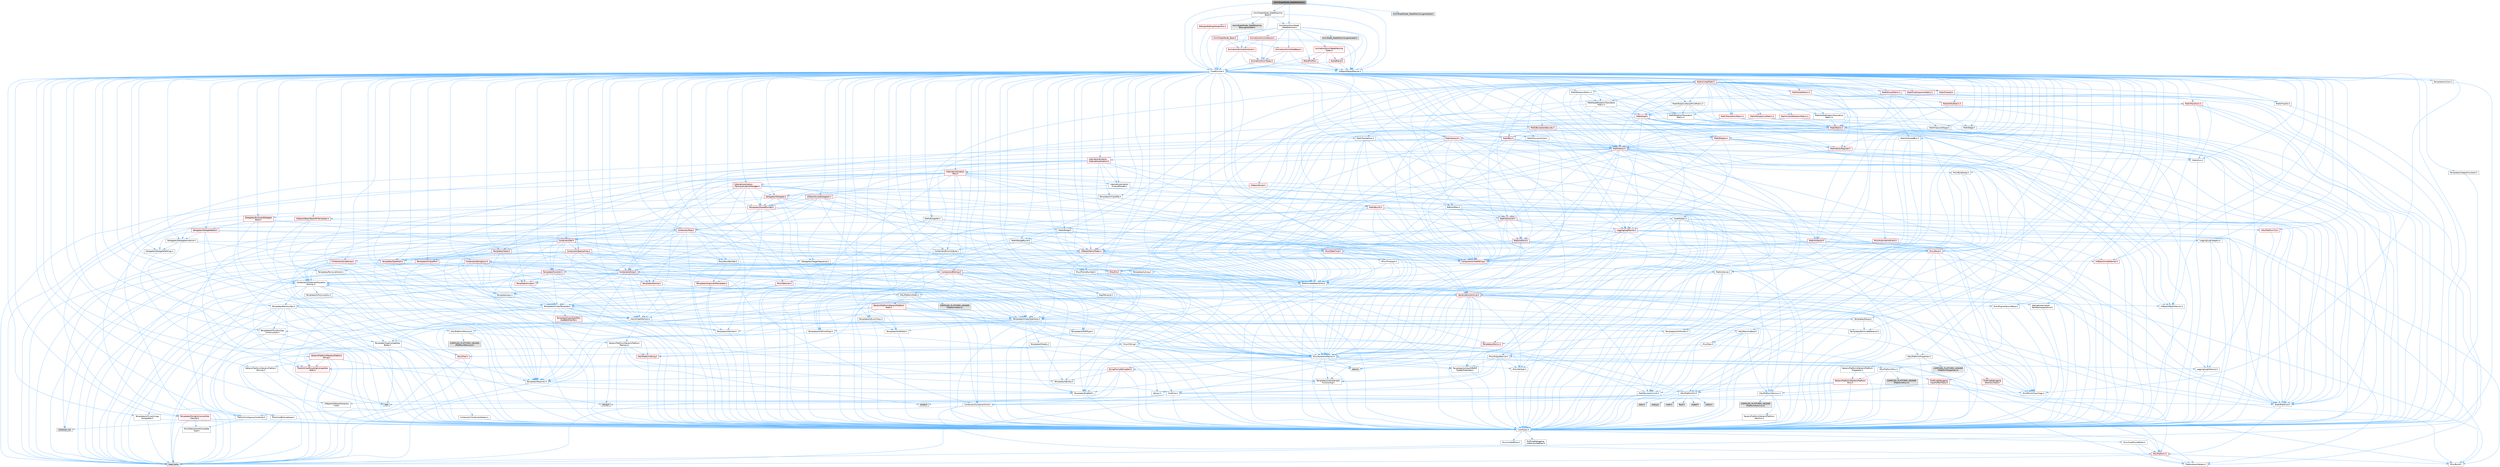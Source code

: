 digraph "AnimGraphNode_StateMachine.h"
{
 // INTERACTIVE_SVG=YES
 // LATEX_PDF_SIZE
  bgcolor="transparent";
  edge [fontname=Helvetica,fontsize=10,labelfontname=Helvetica,labelfontsize=10];
  node [fontname=Helvetica,fontsize=10,shape=box,height=0.2,width=0.4];
  Node1 [id="Node000001",label="AnimGraphNode_StateMachine.h",height=0.2,width=0.4,color="gray40", fillcolor="grey60", style="filled", fontcolor="black",tooltip=" "];
  Node1 -> Node2 [id="edge1_Node000001_Node000002",color="steelblue1",style="solid",tooltip=" "];
  Node2 [id="Node000002",label="CoreMinimal.h",height=0.2,width=0.4,color="grey40", fillcolor="white", style="filled",URL="$d7/d67/CoreMinimal_8h.html",tooltip=" "];
  Node2 -> Node3 [id="edge2_Node000002_Node000003",color="steelblue1",style="solid",tooltip=" "];
  Node3 [id="Node000003",label="CoreTypes.h",height=0.2,width=0.4,color="grey40", fillcolor="white", style="filled",URL="$dc/dec/CoreTypes_8h.html",tooltip=" "];
  Node3 -> Node4 [id="edge3_Node000003_Node000004",color="steelblue1",style="solid",tooltip=" "];
  Node4 [id="Node000004",label="HAL/Platform.h",height=0.2,width=0.4,color="red", fillcolor="#FFF0F0", style="filled",URL="$d9/dd0/Platform_8h.html",tooltip=" "];
  Node4 -> Node5 [id="edge4_Node000004_Node000005",color="steelblue1",style="solid",tooltip=" "];
  Node5 [id="Node000005",label="Misc/Build.h",height=0.2,width=0.4,color="grey40", fillcolor="white", style="filled",URL="$d3/dbb/Build_8h.html",tooltip=" "];
  Node4 -> Node7 [id="edge5_Node000004_Node000007",color="steelblue1",style="solid",tooltip=" "];
  Node7 [id="Node000007",label="type_traits",height=0.2,width=0.4,color="grey60", fillcolor="#E0E0E0", style="filled",tooltip=" "];
  Node4 -> Node8 [id="edge6_Node000004_Node000008",color="steelblue1",style="solid",tooltip=" "];
  Node8 [id="Node000008",label="PreprocessorHelpers.h",height=0.2,width=0.4,color="grey40", fillcolor="white", style="filled",URL="$db/ddb/PreprocessorHelpers_8h.html",tooltip=" "];
  Node3 -> Node14 [id="edge7_Node000003_Node000014",color="steelblue1",style="solid",tooltip=" "];
  Node14 [id="Node000014",label="ProfilingDebugging\l/UMemoryDefines.h",height=0.2,width=0.4,color="grey40", fillcolor="white", style="filled",URL="$d2/da2/UMemoryDefines_8h.html",tooltip=" "];
  Node3 -> Node15 [id="edge8_Node000003_Node000015",color="steelblue1",style="solid",tooltip=" "];
  Node15 [id="Node000015",label="Misc/CoreMiscDefines.h",height=0.2,width=0.4,color="grey40", fillcolor="white", style="filled",URL="$da/d38/CoreMiscDefines_8h.html",tooltip=" "];
  Node15 -> Node4 [id="edge9_Node000015_Node000004",color="steelblue1",style="solid",tooltip=" "];
  Node15 -> Node8 [id="edge10_Node000015_Node000008",color="steelblue1",style="solid",tooltip=" "];
  Node3 -> Node16 [id="edge11_Node000003_Node000016",color="steelblue1",style="solid",tooltip=" "];
  Node16 [id="Node000016",label="Misc/CoreDefines.h",height=0.2,width=0.4,color="grey40", fillcolor="white", style="filled",URL="$d3/dd2/CoreDefines_8h.html",tooltip=" "];
  Node2 -> Node17 [id="edge12_Node000002_Node000017",color="steelblue1",style="solid",tooltip=" "];
  Node17 [id="Node000017",label="CoreFwd.h",height=0.2,width=0.4,color="grey40", fillcolor="white", style="filled",URL="$d1/d1e/CoreFwd_8h.html",tooltip=" "];
  Node17 -> Node3 [id="edge13_Node000017_Node000003",color="steelblue1",style="solid",tooltip=" "];
  Node17 -> Node18 [id="edge14_Node000017_Node000018",color="steelblue1",style="solid",tooltip=" "];
  Node18 [id="Node000018",label="Containers/ContainersFwd.h",height=0.2,width=0.4,color="grey40", fillcolor="white", style="filled",URL="$d4/d0a/ContainersFwd_8h.html",tooltip=" "];
  Node18 -> Node4 [id="edge15_Node000018_Node000004",color="steelblue1",style="solid",tooltip=" "];
  Node18 -> Node3 [id="edge16_Node000018_Node000003",color="steelblue1",style="solid",tooltip=" "];
  Node18 -> Node19 [id="edge17_Node000018_Node000019",color="steelblue1",style="solid",tooltip=" "];
  Node19 [id="Node000019",label="Traits/IsContiguousContainer.h",height=0.2,width=0.4,color="grey40", fillcolor="white", style="filled",URL="$d5/d3c/IsContiguousContainer_8h.html",tooltip=" "];
  Node19 -> Node3 [id="edge18_Node000019_Node000003",color="steelblue1",style="solid",tooltip=" "];
  Node19 -> Node20 [id="edge19_Node000019_Node000020",color="steelblue1",style="solid",tooltip=" "];
  Node20 [id="Node000020",label="Misc/StaticAssertComplete\lType.h",height=0.2,width=0.4,color="grey40", fillcolor="white", style="filled",URL="$d5/d4e/StaticAssertCompleteType_8h.html",tooltip=" "];
  Node19 -> Node21 [id="edge20_Node000019_Node000021",color="steelblue1",style="solid",tooltip=" "];
  Node21 [id="Node000021",label="initializer_list",height=0.2,width=0.4,color="grey60", fillcolor="#E0E0E0", style="filled",tooltip=" "];
  Node17 -> Node22 [id="edge21_Node000017_Node000022",color="steelblue1",style="solid",tooltip=" "];
  Node22 [id="Node000022",label="Math/MathFwd.h",height=0.2,width=0.4,color="grey40", fillcolor="white", style="filled",URL="$d2/d10/MathFwd_8h.html",tooltip=" "];
  Node22 -> Node4 [id="edge22_Node000022_Node000004",color="steelblue1",style="solid",tooltip=" "];
  Node17 -> Node23 [id="edge23_Node000017_Node000023",color="steelblue1",style="solid",tooltip=" "];
  Node23 [id="Node000023",label="UObject/UObjectHierarchy\lFwd.h",height=0.2,width=0.4,color="grey40", fillcolor="white", style="filled",URL="$d3/d13/UObjectHierarchyFwd_8h.html",tooltip=" "];
  Node2 -> Node23 [id="edge24_Node000002_Node000023",color="steelblue1",style="solid",tooltip=" "];
  Node2 -> Node18 [id="edge25_Node000002_Node000018",color="steelblue1",style="solid",tooltip=" "];
  Node2 -> Node24 [id="edge26_Node000002_Node000024",color="steelblue1",style="solid",tooltip=" "];
  Node24 [id="Node000024",label="Misc/VarArgs.h",height=0.2,width=0.4,color="grey40", fillcolor="white", style="filled",URL="$d5/d6f/VarArgs_8h.html",tooltip=" "];
  Node24 -> Node3 [id="edge27_Node000024_Node000003",color="steelblue1",style="solid",tooltip=" "];
  Node2 -> Node25 [id="edge28_Node000002_Node000025",color="steelblue1",style="solid",tooltip=" "];
  Node25 [id="Node000025",label="Logging/LogVerbosity.h",height=0.2,width=0.4,color="grey40", fillcolor="white", style="filled",URL="$d2/d8f/LogVerbosity_8h.html",tooltip=" "];
  Node25 -> Node3 [id="edge29_Node000025_Node000003",color="steelblue1",style="solid",tooltip=" "];
  Node2 -> Node26 [id="edge30_Node000002_Node000026",color="steelblue1",style="solid",tooltip=" "];
  Node26 [id="Node000026",label="Misc/OutputDevice.h",height=0.2,width=0.4,color="grey40", fillcolor="white", style="filled",URL="$d7/d32/OutputDevice_8h.html",tooltip=" "];
  Node26 -> Node17 [id="edge31_Node000026_Node000017",color="steelblue1",style="solid",tooltip=" "];
  Node26 -> Node3 [id="edge32_Node000026_Node000003",color="steelblue1",style="solid",tooltip=" "];
  Node26 -> Node25 [id="edge33_Node000026_Node000025",color="steelblue1",style="solid",tooltip=" "];
  Node26 -> Node24 [id="edge34_Node000026_Node000024",color="steelblue1",style="solid",tooltip=" "];
  Node26 -> Node27 [id="edge35_Node000026_Node000027",color="steelblue1",style="solid",tooltip=" "];
  Node27 [id="Node000027",label="Templates/IsArrayOrRefOf\lTypeByPredicate.h",height=0.2,width=0.4,color="grey40", fillcolor="white", style="filled",URL="$d6/da1/IsArrayOrRefOfTypeByPredicate_8h.html",tooltip=" "];
  Node27 -> Node3 [id="edge36_Node000027_Node000003",color="steelblue1",style="solid",tooltip=" "];
  Node26 -> Node28 [id="edge37_Node000026_Node000028",color="steelblue1",style="solid",tooltip=" "];
  Node28 [id="Node000028",label="Templates/IsValidVariadic\lFunctionArg.h",height=0.2,width=0.4,color="grey40", fillcolor="white", style="filled",URL="$d0/dc8/IsValidVariadicFunctionArg_8h.html",tooltip=" "];
  Node28 -> Node3 [id="edge38_Node000028_Node000003",color="steelblue1",style="solid",tooltip=" "];
  Node28 -> Node29 [id="edge39_Node000028_Node000029",color="steelblue1",style="solid",tooltip=" "];
  Node29 [id="Node000029",label="IsEnum.h",height=0.2,width=0.4,color="grey40", fillcolor="white", style="filled",URL="$d4/de5/IsEnum_8h.html",tooltip=" "];
  Node28 -> Node7 [id="edge40_Node000028_Node000007",color="steelblue1",style="solid",tooltip=" "];
  Node26 -> Node30 [id="edge41_Node000026_Node000030",color="steelblue1",style="solid",tooltip=" "];
  Node30 [id="Node000030",label="Traits/IsCharEncodingCompatible\lWith.h",height=0.2,width=0.4,color="red", fillcolor="#FFF0F0", style="filled",URL="$df/dd1/IsCharEncodingCompatibleWith_8h.html",tooltip=" "];
  Node30 -> Node7 [id="edge42_Node000030_Node000007",color="steelblue1",style="solid",tooltip=" "];
  Node2 -> Node32 [id="edge43_Node000002_Node000032",color="steelblue1",style="solid",tooltip=" "];
  Node32 [id="Node000032",label="HAL/PlatformCrt.h",height=0.2,width=0.4,color="grey40", fillcolor="white", style="filled",URL="$d8/d75/PlatformCrt_8h.html",tooltip=" "];
  Node32 -> Node33 [id="edge44_Node000032_Node000033",color="steelblue1",style="solid",tooltip=" "];
  Node33 [id="Node000033",label="new",height=0.2,width=0.4,color="grey60", fillcolor="#E0E0E0", style="filled",tooltip=" "];
  Node32 -> Node34 [id="edge45_Node000032_Node000034",color="steelblue1",style="solid",tooltip=" "];
  Node34 [id="Node000034",label="wchar.h",height=0.2,width=0.4,color="grey60", fillcolor="#E0E0E0", style="filled",tooltip=" "];
  Node32 -> Node35 [id="edge46_Node000032_Node000035",color="steelblue1",style="solid",tooltip=" "];
  Node35 [id="Node000035",label="stddef.h",height=0.2,width=0.4,color="grey60", fillcolor="#E0E0E0", style="filled",tooltip=" "];
  Node32 -> Node36 [id="edge47_Node000032_Node000036",color="steelblue1",style="solid",tooltip=" "];
  Node36 [id="Node000036",label="stdlib.h",height=0.2,width=0.4,color="grey60", fillcolor="#E0E0E0", style="filled",tooltip=" "];
  Node32 -> Node37 [id="edge48_Node000032_Node000037",color="steelblue1",style="solid",tooltip=" "];
  Node37 [id="Node000037",label="stdio.h",height=0.2,width=0.4,color="grey60", fillcolor="#E0E0E0", style="filled",tooltip=" "];
  Node32 -> Node38 [id="edge49_Node000032_Node000038",color="steelblue1",style="solid",tooltip=" "];
  Node38 [id="Node000038",label="stdarg.h",height=0.2,width=0.4,color="grey60", fillcolor="#E0E0E0", style="filled",tooltip=" "];
  Node32 -> Node39 [id="edge50_Node000032_Node000039",color="steelblue1",style="solid",tooltip=" "];
  Node39 [id="Node000039",label="math.h",height=0.2,width=0.4,color="grey60", fillcolor="#E0E0E0", style="filled",tooltip=" "];
  Node32 -> Node40 [id="edge51_Node000032_Node000040",color="steelblue1",style="solid",tooltip=" "];
  Node40 [id="Node000040",label="float.h",height=0.2,width=0.4,color="grey60", fillcolor="#E0E0E0", style="filled",tooltip=" "];
  Node32 -> Node41 [id="edge52_Node000032_Node000041",color="steelblue1",style="solid",tooltip=" "];
  Node41 [id="Node000041",label="string.h",height=0.2,width=0.4,color="grey60", fillcolor="#E0E0E0", style="filled",tooltip=" "];
  Node2 -> Node42 [id="edge53_Node000002_Node000042",color="steelblue1",style="solid",tooltip=" "];
  Node42 [id="Node000042",label="HAL/PlatformMisc.h",height=0.2,width=0.4,color="grey40", fillcolor="white", style="filled",URL="$d0/df5/PlatformMisc_8h.html",tooltip=" "];
  Node42 -> Node3 [id="edge54_Node000042_Node000003",color="steelblue1",style="solid",tooltip=" "];
  Node42 -> Node43 [id="edge55_Node000042_Node000043",color="steelblue1",style="solid",tooltip=" "];
  Node43 [id="Node000043",label="GenericPlatform/GenericPlatform\lMisc.h",height=0.2,width=0.4,color="red", fillcolor="#FFF0F0", style="filled",URL="$db/d9a/GenericPlatformMisc_8h.html",tooltip=" "];
  Node43 -> Node17 [id="edge56_Node000043_Node000017",color="steelblue1",style="solid",tooltip=" "];
  Node43 -> Node3 [id="edge57_Node000043_Node000003",color="steelblue1",style="solid",tooltip=" "];
  Node43 -> Node32 [id="edge58_Node000043_Node000032",color="steelblue1",style="solid",tooltip=" "];
  Node43 -> Node47 [id="edge59_Node000043_Node000047",color="steelblue1",style="solid",tooltip=" "];
  Node47 [id="Node000047",label="Math/NumericLimits.h",height=0.2,width=0.4,color="grey40", fillcolor="white", style="filled",URL="$df/d1b/NumericLimits_8h.html",tooltip=" "];
  Node47 -> Node3 [id="edge60_Node000047_Node000003",color="steelblue1",style="solid",tooltip=" "];
  Node43 -> Node49 [id="edge61_Node000043_Node000049",color="steelblue1",style="solid",tooltip=" "];
  Node49 [id="Node000049",label="Misc/EnumClassFlags.h",height=0.2,width=0.4,color="grey40", fillcolor="white", style="filled",URL="$d8/de7/EnumClassFlags_8h.html",tooltip=" "];
  Node42 -> Node52 [id="edge62_Node000042_Node000052",color="steelblue1",style="solid",tooltip=" "];
  Node52 [id="Node000052",label="COMPILED_PLATFORM_HEADER\l(PlatformMisc.h)",height=0.2,width=0.4,color="grey60", fillcolor="#E0E0E0", style="filled",tooltip=" "];
  Node42 -> Node53 [id="edge63_Node000042_Node000053",color="steelblue1",style="solid",tooltip=" "];
  Node53 [id="Node000053",label="ProfilingDebugging\l/CpuProfilerTrace.h",height=0.2,width=0.4,color="red", fillcolor="#FFF0F0", style="filled",URL="$da/dcb/CpuProfilerTrace_8h.html",tooltip=" "];
  Node53 -> Node3 [id="edge64_Node000053_Node000003",color="steelblue1",style="solid",tooltip=" "];
  Node53 -> Node18 [id="edge65_Node000053_Node000018",color="steelblue1",style="solid",tooltip=" "];
  Node53 -> Node54 [id="edge66_Node000053_Node000054",color="steelblue1",style="solid",tooltip=" "];
  Node54 [id="Node000054",label="HAL/PlatformAtomics.h",height=0.2,width=0.4,color="grey40", fillcolor="white", style="filled",URL="$d3/d36/PlatformAtomics_8h.html",tooltip=" "];
  Node54 -> Node3 [id="edge67_Node000054_Node000003",color="steelblue1",style="solid",tooltip=" "];
  Node54 -> Node55 [id="edge68_Node000054_Node000055",color="steelblue1",style="solid",tooltip=" "];
  Node55 [id="Node000055",label="GenericPlatform/GenericPlatform\lAtomics.h",height=0.2,width=0.4,color="grey40", fillcolor="white", style="filled",URL="$da/d72/GenericPlatformAtomics_8h.html",tooltip=" "];
  Node55 -> Node3 [id="edge69_Node000055_Node000003",color="steelblue1",style="solid",tooltip=" "];
  Node54 -> Node56 [id="edge70_Node000054_Node000056",color="steelblue1",style="solid",tooltip=" "];
  Node56 [id="Node000056",label="COMPILED_PLATFORM_HEADER\l(PlatformAtomics.h)",height=0.2,width=0.4,color="grey60", fillcolor="#E0E0E0", style="filled",tooltip=" "];
  Node53 -> Node8 [id="edge71_Node000053_Node000008",color="steelblue1",style="solid",tooltip=" "];
  Node53 -> Node5 [id="edge72_Node000053_Node000005",color="steelblue1",style="solid",tooltip=" "];
  Node2 -> Node61 [id="edge73_Node000002_Node000061",color="steelblue1",style="solid",tooltip=" "];
  Node61 [id="Node000061",label="Misc/AssertionMacros.h",height=0.2,width=0.4,color="grey40", fillcolor="white", style="filled",URL="$d0/dfa/AssertionMacros_8h.html",tooltip=" "];
  Node61 -> Node3 [id="edge74_Node000061_Node000003",color="steelblue1",style="solid",tooltip=" "];
  Node61 -> Node4 [id="edge75_Node000061_Node000004",color="steelblue1",style="solid",tooltip=" "];
  Node61 -> Node42 [id="edge76_Node000061_Node000042",color="steelblue1",style="solid",tooltip=" "];
  Node61 -> Node8 [id="edge77_Node000061_Node000008",color="steelblue1",style="solid",tooltip=" "];
  Node61 -> Node62 [id="edge78_Node000061_Node000062",color="steelblue1",style="solid",tooltip=" "];
  Node62 [id="Node000062",label="Templates/EnableIf.h",height=0.2,width=0.4,color="grey40", fillcolor="white", style="filled",URL="$d7/d60/EnableIf_8h.html",tooltip=" "];
  Node62 -> Node3 [id="edge79_Node000062_Node000003",color="steelblue1",style="solid",tooltip=" "];
  Node61 -> Node27 [id="edge80_Node000061_Node000027",color="steelblue1",style="solid",tooltip=" "];
  Node61 -> Node28 [id="edge81_Node000061_Node000028",color="steelblue1",style="solid",tooltip=" "];
  Node61 -> Node30 [id="edge82_Node000061_Node000030",color="steelblue1",style="solid",tooltip=" "];
  Node61 -> Node24 [id="edge83_Node000061_Node000024",color="steelblue1",style="solid",tooltip=" "];
  Node61 -> Node63 [id="edge84_Node000061_Node000063",color="steelblue1",style="solid",tooltip=" "];
  Node63 [id="Node000063",label="String/FormatStringSan.h",height=0.2,width=0.4,color="red", fillcolor="#FFF0F0", style="filled",URL="$d3/d8b/FormatStringSan_8h.html",tooltip=" "];
  Node63 -> Node7 [id="edge85_Node000063_Node000007",color="steelblue1",style="solid",tooltip=" "];
  Node63 -> Node3 [id="edge86_Node000063_Node000003",color="steelblue1",style="solid",tooltip=" "];
  Node63 -> Node64 [id="edge87_Node000063_Node000064",color="steelblue1",style="solid",tooltip=" "];
  Node64 [id="Node000064",label="Templates/Requires.h",height=0.2,width=0.4,color="grey40", fillcolor="white", style="filled",URL="$dc/d96/Requires_8h.html",tooltip=" "];
  Node64 -> Node62 [id="edge88_Node000064_Node000062",color="steelblue1",style="solid",tooltip=" "];
  Node64 -> Node7 [id="edge89_Node000064_Node000007",color="steelblue1",style="solid",tooltip=" "];
  Node63 -> Node65 [id="edge90_Node000063_Node000065",color="steelblue1",style="solid",tooltip=" "];
  Node65 [id="Node000065",label="Templates/Identity.h",height=0.2,width=0.4,color="grey40", fillcolor="white", style="filled",URL="$d0/dd5/Identity_8h.html",tooltip=" "];
  Node63 -> Node28 [id="edge91_Node000063_Node000028",color="steelblue1",style="solid",tooltip=" "];
  Node63 -> Node18 [id="edge92_Node000063_Node000018",color="steelblue1",style="solid",tooltip=" "];
  Node61 -> Node69 [id="edge93_Node000061_Node000069",color="steelblue1",style="solid",tooltip=" "];
  Node69 [id="Node000069",label="atomic",height=0.2,width=0.4,color="grey60", fillcolor="#E0E0E0", style="filled",tooltip=" "];
  Node2 -> Node70 [id="edge94_Node000002_Node000070",color="steelblue1",style="solid",tooltip=" "];
  Node70 [id="Node000070",label="Templates/IsPointer.h",height=0.2,width=0.4,color="grey40", fillcolor="white", style="filled",URL="$d7/d05/IsPointer_8h.html",tooltip=" "];
  Node70 -> Node3 [id="edge95_Node000070_Node000003",color="steelblue1",style="solid",tooltip=" "];
  Node2 -> Node71 [id="edge96_Node000002_Node000071",color="steelblue1",style="solid",tooltip=" "];
  Node71 [id="Node000071",label="HAL/PlatformMemory.h",height=0.2,width=0.4,color="grey40", fillcolor="white", style="filled",URL="$de/d68/PlatformMemory_8h.html",tooltip=" "];
  Node71 -> Node3 [id="edge97_Node000071_Node000003",color="steelblue1",style="solid",tooltip=" "];
  Node71 -> Node72 [id="edge98_Node000071_Node000072",color="steelblue1",style="solid",tooltip=" "];
  Node72 [id="Node000072",label="GenericPlatform/GenericPlatform\lMemory.h",height=0.2,width=0.4,color="grey40", fillcolor="white", style="filled",URL="$dd/d22/GenericPlatformMemory_8h.html",tooltip=" "];
  Node72 -> Node17 [id="edge99_Node000072_Node000017",color="steelblue1",style="solid",tooltip=" "];
  Node72 -> Node3 [id="edge100_Node000072_Node000003",color="steelblue1",style="solid",tooltip=" "];
  Node72 -> Node73 [id="edge101_Node000072_Node000073",color="steelblue1",style="solid",tooltip=" "];
  Node73 [id="Node000073",label="HAL/PlatformString.h",height=0.2,width=0.4,color="red", fillcolor="#FFF0F0", style="filled",URL="$db/db5/PlatformString_8h.html",tooltip=" "];
  Node73 -> Node3 [id="edge102_Node000073_Node000003",color="steelblue1",style="solid",tooltip=" "];
  Node72 -> Node41 [id="edge103_Node000072_Node000041",color="steelblue1",style="solid",tooltip=" "];
  Node72 -> Node34 [id="edge104_Node000072_Node000034",color="steelblue1",style="solid",tooltip=" "];
  Node71 -> Node75 [id="edge105_Node000071_Node000075",color="steelblue1",style="solid",tooltip=" "];
  Node75 [id="Node000075",label="COMPILED_PLATFORM_HEADER\l(PlatformMemory.h)",height=0.2,width=0.4,color="grey60", fillcolor="#E0E0E0", style="filled",tooltip=" "];
  Node2 -> Node54 [id="edge106_Node000002_Node000054",color="steelblue1",style="solid",tooltip=" "];
  Node2 -> Node76 [id="edge107_Node000002_Node000076",color="steelblue1",style="solid",tooltip=" "];
  Node76 [id="Node000076",label="Misc/Exec.h",height=0.2,width=0.4,color="grey40", fillcolor="white", style="filled",URL="$de/ddb/Exec_8h.html",tooltip=" "];
  Node76 -> Node3 [id="edge108_Node000076_Node000003",color="steelblue1",style="solid",tooltip=" "];
  Node76 -> Node61 [id="edge109_Node000076_Node000061",color="steelblue1",style="solid",tooltip=" "];
  Node2 -> Node77 [id="edge110_Node000002_Node000077",color="steelblue1",style="solid",tooltip=" "];
  Node77 [id="Node000077",label="HAL/MemoryBase.h",height=0.2,width=0.4,color="grey40", fillcolor="white", style="filled",URL="$d6/d9f/MemoryBase_8h.html",tooltip=" "];
  Node77 -> Node3 [id="edge111_Node000077_Node000003",color="steelblue1",style="solid",tooltip=" "];
  Node77 -> Node54 [id="edge112_Node000077_Node000054",color="steelblue1",style="solid",tooltip=" "];
  Node77 -> Node32 [id="edge113_Node000077_Node000032",color="steelblue1",style="solid",tooltip=" "];
  Node77 -> Node76 [id="edge114_Node000077_Node000076",color="steelblue1",style="solid",tooltip=" "];
  Node77 -> Node26 [id="edge115_Node000077_Node000026",color="steelblue1",style="solid",tooltip=" "];
  Node77 -> Node78 [id="edge116_Node000077_Node000078",color="steelblue1",style="solid",tooltip=" "];
  Node78 [id="Node000078",label="Templates/Atomic.h",height=0.2,width=0.4,color="red", fillcolor="#FFF0F0", style="filled",URL="$d3/d91/Atomic_8h.html",tooltip=" "];
  Node78 -> Node69 [id="edge117_Node000078_Node000069",color="steelblue1",style="solid",tooltip=" "];
  Node2 -> Node87 [id="edge118_Node000002_Node000087",color="steelblue1",style="solid",tooltip=" "];
  Node87 [id="Node000087",label="HAL/UnrealMemory.h",height=0.2,width=0.4,color="grey40", fillcolor="white", style="filled",URL="$d9/d96/UnrealMemory_8h.html",tooltip=" "];
  Node87 -> Node3 [id="edge119_Node000087_Node000003",color="steelblue1",style="solid",tooltip=" "];
  Node87 -> Node72 [id="edge120_Node000087_Node000072",color="steelblue1",style="solid",tooltip=" "];
  Node87 -> Node77 [id="edge121_Node000087_Node000077",color="steelblue1",style="solid",tooltip=" "];
  Node87 -> Node71 [id="edge122_Node000087_Node000071",color="steelblue1",style="solid",tooltip=" "];
  Node87 -> Node88 [id="edge123_Node000087_Node000088",color="steelblue1",style="solid",tooltip=" "];
  Node88 [id="Node000088",label="ProfilingDebugging\l/MemoryTrace.h",height=0.2,width=0.4,color="red", fillcolor="#FFF0F0", style="filled",URL="$da/dd7/MemoryTrace_8h.html",tooltip=" "];
  Node88 -> Node4 [id="edge124_Node000088_Node000004",color="steelblue1",style="solid",tooltip=" "];
  Node88 -> Node49 [id="edge125_Node000088_Node000049",color="steelblue1",style="solid",tooltip=" "];
  Node87 -> Node70 [id="edge126_Node000087_Node000070",color="steelblue1",style="solid",tooltip=" "];
  Node2 -> Node89 [id="edge127_Node000002_Node000089",color="steelblue1",style="solid",tooltip=" "];
  Node89 [id="Node000089",label="Templates/IsArithmetic.h",height=0.2,width=0.4,color="grey40", fillcolor="white", style="filled",URL="$d2/d5d/IsArithmetic_8h.html",tooltip=" "];
  Node89 -> Node3 [id="edge128_Node000089_Node000003",color="steelblue1",style="solid",tooltip=" "];
  Node2 -> Node83 [id="edge129_Node000002_Node000083",color="steelblue1",style="solid",tooltip=" "];
  Node83 [id="Node000083",label="Templates/AndOrNot.h",height=0.2,width=0.4,color="grey40", fillcolor="white", style="filled",URL="$db/d0a/AndOrNot_8h.html",tooltip=" "];
  Node83 -> Node3 [id="edge130_Node000083_Node000003",color="steelblue1",style="solid",tooltip=" "];
  Node2 -> Node90 [id="edge131_Node000002_Node000090",color="steelblue1",style="solid",tooltip=" "];
  Node90 [id="Node000090",label="Templates/IsPODType.h",height=0.2,width=0.4,color="grey40", fillcolor="white", style="filled",URL="$d7/db1/IsPODType_8h.html",tooltip=" "];
  Node90 -> Node3 [id="edge132_Node000090_Node000003",color="steelblue1",style="solid",tooltip=" "];
  Node2 -> Node91 [id="edge133_Node000002_Node000091",color="steelblue1",style="solid",tooltip=" "];
  Node91 [id="Node000091",label="Templates/IsUECoreType.h",height=0.2,width=0.4,color="grey40", fillcolor="white", style="filled",URL="$d1/db8/IsUECoreType_8h.html",tooltip=" "];
  Node91 -> Node3 [id="edge134_Node000091_Node000003",color="steelblue1",style="solid",tooltip=" "];
  Node91 -> Node7 [id="edge135_Node000091_Node000007",color="steelblue1",style="solid",tooltip=" "];
  Node2 -> Node84 [id="edge136_Node000002_Node000084",color="steelblue1",style="solid",tooltip=" "];
  Node84 [id="Node000084",label="Templates/IsTriviallyCopy\lConstructible.h",height=0.2,width=0.4,color="grey40", fillcolor="white", style="filled",URL="$d3/d78/IsTriviallyCopyConstructible_8h.html",tooltip=" "];
  Node84 -> Node3 [id="edge137_Node000084_Node000003",color="steelblue1",style="solid",tooltip=" "];
  Node84 -> Node7 [id="edge138_Node000084_Node000007",color="steelblue1",style="solid",tooltip=" "];
  Node2 -> Node92 [id="edge139_Node000002_Node000092",color="steelblue1",style="solid",tooltip=" "];
  Node92 [id="Node000092",label="Templates/UnrealTypeTraits.h",height=0.2,width=0.4,color="grey40", fillcolor="white", style="filled",URL="$d2/d2d/UnrealTypeTraits_8h.html",tooltip=" "];
  Node92 -> Node3 [id="edge140_Node000092_Node000003",color="steelblue1",style="solid",tooltip=" "];
  Node92 -> Node70 [id="edge141_Node000092_Node000070",color="steelblue1",style="solid",tooltip=" "];
  Node92 -> Node61 [id="edge142_Node000092_Node000061",color="steelblue1",style="solid",tooltip=" "];
  Node92 -> Node83 [id="edge143_Node000092_Node000083",color="steelblue1",style="solid",tooltip=" "];
  Node92 -> Node62 [id="edge144_Node000092_Node000062",color="steelblue1",style="solid",tooltip=" "];
  Node92 -> Node89 [id="edge145_Node000092_Node000089",color="steelblue1",style="solid",tooltip=" "];
  Node92 -> Node29 [id="edge146_Node000092_Node000029",color="steelblue1",style="solid",tooltip=" "];
  Node92 -> Node93 [id="edge147_Node000092_Node000093",color="steelblue1",style="solid",tooltip=" "];
  Node93 [id="Node000093",label="Templates/Models.h",height=0.2,width=0.4,color="grey40", fillcolor="white", style="filled",URL="$d3/d0c/Models_8h.html",tooltip=" "];
  Node93 -> Node65 [id="edge148_Node000093_Node000065",color="steelblue1",style="solid",tooltip=" "];
  Node92 -> Node90 [id="edge149_Node000092_Node000090",color="steelblue1",style="solid",tooltip=" "];
  Node92 -> Node91 [id="edge150_Node000092_Node000091",color="steelblue1",style="solid",tooltip=" "];
  Node92 -> Node84 [id="edge151_Node000092_Node000084",color="steelblue1",style="solid",tooltip=" "];
  Node2 -> Node62 [id="edge152_Node000002_Node000062",color="steelblue1",style="solid",tooltip=" "];
  Node2 -> Node94 [id="edge153_Node000002_Node000094",color="steelblue1",style="solid",tooltip=" "];
  Node94 [id="Node000094",label="Templates/RemoveReference.h",height=0.2,width=0.4,color="grey40", fillcolor="white", style="filled",URL="$da/dbe/RemoveReference_8h.html",tooltip=" "];
  Node94 -> Node3 [id="edge154_Node000094_Node000003",color="steelblue1",style="solid",tooltip=" "];
  Node2 -> Node95 [id="edge155_Node000002_Node000095",color="steelblue1",style="solid",tooltip=" "];
  Node95 [id="Node000095",label="Templates/IntegralConstant.h",height=0.2,width=0.4,color="grey40", fillcolor="white", style="filled",URL="$db/d1b/IntegralConstant_8h.html",tooltip=" "];
  Node95 -> Node3 [id="edge156_Node000095_Node000003",color="steelblue1",style="solid",tooltip=" "];
  Node2 -> Node96 [id="edge157_Node000002_Node000096",color="steelblue1",style="solid",tooltip=" "];
  Node96 [id="Node000096",label="Templates/IsClass.h",height=0.2,width=0.4,color="grey40", fillcolor="white", style="filled",URL="$db/dcb/IsClass_8h.html",tooltip=" "];
  Node96 -> Node3 [id="edge158_Node000096_Node000003",color="steelblue1",style="solid",tooltip=" "];
  Node2 -> Node97 [id="edge159_Node000002_Node000097",color="steelblue1",style="solid",tooltip=" "];
  Node97 [id="Node000097",label="Templates/TypeCompatible\lBytes.h",height=0.2,width=0.4,color="grey40", fillcolor="white", style="filled",URL="$df/d0a/TypeCompatibleBytes_8h.html",tooltip=" "];
  Node97 -> Node3 [id="edge160_Node000097_Node000003",color="steelblue1",style="solid",tooltip=" "];
  Node97 -> Node41 [id="edge161_Node000097_Node000041",color="steelblue1",style="solid",tooltip=" "];
  Node97 -> Node33 [id="edge162_Node000097_Node000033",color="steelblue1",style="solid",tooltip=" "];
  Node97 -> Node7 [id="edge163_Node000097_Node000007",color="steelblue1",style="solid",tooltip=" "];
  Node2 -> Node19 [id="edge164_Node000002_Node000019",color="steelblue1",style="solid",tooltip=" "];
  Node2 -> Node98 [id="edge165_Node000002_Node000098",color="steelblue1",style="solid",tooltip=" "];
  Node98 [id="Node000098",label="Templates/UnrealTemplate.h",height=0.2,width=0.4,color="grey40", fillcolor="white", style="filled",URL="$d4/d24/UnrealTemplate_8h.html",tooltip=" "];
  Node98 -> Node3 [id="edge166_Node000098_Node000003",color="steelblue1",style="solid",tooltip=" "];
  Node98 -> Node70 [id="edge167_Node000098_Node000070",color="steelblue1",style="solid",tooltip=" "];
  Node98 -> Node87 [id="edge168_Node000098_Node000087",color="steelblue1",style="solid",tooltip=" "];
  Node98 -> Node99 [id="edge169_Node000098_Node000099",color="steelblue1",style="solid",tooltip=" "];
  Node99 [id="Node000099",label="Templates/CopyQualifiers\lAndRefsFromTo.h",height=0.2,width=0.4,color="red", fillcolor="#FFF0F0", style="filled",URL="$d3/db3/CopyQualifiersAndRefsFromTo_8h.html",tooltip=" "];
  Node98 -> Node92 [id="edge170_Node000098_Node000092",color="steelblue1",style="solid",tooltip=" "];
  Node98 -> Node94 [id="edge171_Node000098_Node000094",color="steelblue1",style="solid",tooltip=" "];
  Node98 -> Node64 [id="edge172_Node000098_Node000064",color="steelblue1",style="solid",tooltip=" "];
  Node98 -> Node97 [id="edge173_Node000098_Node000097",color="steelblue1",style="solid",tooltip=" "];
  Node98 -> Node65 [id="edge174_Node000098_Node000065",color="steelblue1",style="solid",tooltip=" "];
  Node98 -> Node19 [id="edge175_Node000098_Node000019",color="steelblue1",style="solid",tooltip=" "];
  Node98 -> Node101 [id="edge176_Node000098_Node000101",color="steelblue1",style="solid",tooltip=" "];
  Node101 [id="Node000101",label="Traits/UseBitwiseSwap.h",height=0.2,width=0.4,color="grey40", fillcolor="white", style="filled",URL="$db/df3/UseBitwiseSwap_8h.html",tooltip=" "];
  Node101 -> Node3 [id="edge177_Node000101_Node000003",color="steelblue1",style="solid",tooltip=" "];
  Node101 -> Node7 [id="edge178_Node000101_Node000007",color="steelblue1",style="solid",tooltip=" "];
  Node98 -> Node7 [id="edge179_Node000098_Node000007",color="steelblue1",style="solid",tooltip=" "];
  Node2 -> Node47 [id="edge180_Node000002_Node000047",color="steelblue1",style="solid",tooltip=" "];
  Node2 -> Node102 [id="edge181_Node000002_Node000102",color="steelblue1",style="solid",tooltip=" "];
  Node102 [id="Node000102",label="HAL/PlatformMath.h",height=0.2,width=0.4,color="grey40", fillcolor="white", style="filled",URL="$dc/d53/PlatformMath_8h.html",tooltip=" "];
  Node102 -> Node3 [id="edge182_Node000102_Node000003",color="steelblue1",style="solid",tooltip=" "];
  Node102 -> Node103 [id="edge183_Node000102_Node000103",color="steelblue1",style="solid",tooltip=" "];
  Node103 [id="Node000103",label="GenericPlatform/GenericPlatform\lMath.h",height=0.2,width=0.4,color="red", fillcolor="#FFF0F0", style="filled",URL="$d5/d79/GenericPlatformMath_8h.html",tooltip=" "];
  Node103 -> Node3 [id="edge184_Node000103_Node000003",color="steelblue1",style="solid",tooltip=" "];
  Node103 -> Node18 [id="edge185_Node000103_Node000018",color="steelblue1",style="solid",tooltip=" "];
  Node103 -> Node32 [id="edge186_Node000103_Node000032",color="steelblue1",style="solid",tooltip=" "];
  Node103 -> Node83 [id="edge187_Node000103_Node000083",color="steelblue1",style="solid",tooltip=" "];
  Node103 -> Node104 [id="edge188_Node000103_Node000104",color="steelblue1",style="solid",tooltip=" "];
  Node104 [id="Node000104",label="Templates/Decay.h",height=0.2,width=0.4,color="grey40", fillcolor="white", style="filled",URL="$dd/d0f/Decay_8h.html",tooltip=" "];
  Node104 -> Node3 [id="edge189_Node000104_Node000003",color="steelblue1",style="solid",tooltip=" "];
  Node104 -> Node94 [id="edge190_Node000104_Node000094",color="steelblue1",style="solid",tooltip=" "];
  Node104 -> Node7 [id="edge191_Node000104_Node000007",color="steelblue1",style="solid",tooltip=" "];
  Node103 -> Node92 [id="edge192_Node000103_Node000092",color="steelblue1",style="solid",tooltip=" "];
  Node103 -> Node64 [id="edge193_Node000103_Node000064",color="steelblue1",style="solid",tooltip=" "];
  Node103 -> Node97 [id="edge194_Node000103_Node000097",color="steelblue1",style="solid",tooltip=" "];
  Node103 -> Node7 [id="edge195_Node000103_Node000007",color="steelblue1",style="solid",tooltip=" "];
  Node102 -> Node109 [id="edge196_Node000102_Node000109",color="steelblue1",style="solid",tooltip=" "];
  Node109 [id="Node000109",label="COMPILED_PLATFORM_HEADER\l(PlatformMath.h)",height=0.2,width=0.4,color="grey60", fillcolor="#E0E0E0", style="filled",tooltip=" "];
  Node2 -> Node85 [id="edge197_Node000002_Node000085",color="steelblue1",style="solid",tooltip=" "];
  Node85 [id="Node000085",label="Templates/IsTriviallyCopy\lAssignable.h",height=0.2,width=0.4,color="grey40", fillcolor="white", style="filled",URL="$d2/df2/IsTriviallyCopyAssignable_8h.html",tooltip=" "];
  Node85 -> Node3 [id="edge198_Node000085_Node000003",color="steelblue1",style="solid",tooltip=" "];
  Node85 -> Node7 [id="edge199_Node000085_Node000007",color="steelblue1",style="solid",tooltip=" "];
  Node2 -> Node110 [id="edge200_Node000002_Node000110",color="steelblue1",style="solid",tooltip=" "];
  Node110 [id="Node000110",label="Templates/MemoryOps.h",height=0.2,width=0.4,color="grey40", fillcolor="white", style="filled",URL="$db/dea/MemoryOps_8h.html",tooltip=" "];
  Node110 -> Node3 [id="edge201_Node000110_Node000003",color="steelblue1",style="solid",tooltip=" "];
  Node110 -> Node87 [id="edge202_Node000110_Node000087",color="steelblue1",style="solid",tooltip=" "];
  Node110 -> Node85 [id="edge203_Node000110_Node000085",color="steelblue1",style="solid",tooltip=" "];
  Node110 -> Node84 [id="edge204_Node000110_Node000084",color="steelblue1",style="solid",tooltip=" "];
  Node110 -> Node64 [id="edge205_Node000110_Node000064",color="steelblue1",style="solid",tooltip=" "];
  Node110 -> Node92 [id="edge206_Node000110_Node000092",color="steelblue1",style="solid",tooltip=" "];
  Node110 -> Node101 [id="edge207_Node000110_Node000101",color="steelblue1",style="solid",tooltip=" "];
  Node110 -> Node33 [id="edge208_Node000110_Node000033",color="steelblue1",style="solid",tooltip=" "];
  Node110 -> Node7 [id="edge209_Node000110_Node000007",color="steelblue1",style="solid",tooltip=" "];
  Node2 -> Node111 [id="edge210_Node000002_Node000111",color="steelblue1",style="solid",tooltip=" "];
  Node111 [id="Node000111",label="Containers/ContainerAllocation\lPolicies.h",height=0.2,width=0.4,color="grey40", fillcolor="white", style="filled",URL="$d7/dff/ContainerAllocationPolicies_8h.html",tooltip=" "];
  Node111 -> Node3 [id="edge211_Node000111_Node000003",color="steelblue1",style="solid",tooltip=" "];
  Node111 -> Node112 [id="edge212_Node000111_Node000112",color="steelblue1",style="solid",tooltip=" "];
  Node112 [id="Node000112",label="Containers/ContainerHelpers.h",height=0.2,width=0.4,color="grey40", fillcolor="white", style="filled",URL="$d7/d33/ContainerHelpers_8h.html",tooltip=" "];
  Node112 -> Node3 [id="edge213_Node000112_Node000003",color="steelblue1",style="solid",tooltip=" "];
  Node111 -> Node111 [id="edge214_Node000111_Node000111",color="steelblue1",style="solid",tooltip=" "];
  Node111 -> Node102 [id="edge215_Node000111_Node000102",color="steelblue1",style="solid",tooltip=" "];
  Node111 -> Node87 [id="edge216_Node000111_Node000087",color="steelblue1",style="solid",tooltip=" "];
  Node111 -> Node47 [id="edge217_Node000111_Node000047",color="steelblue1",style="solid",tooltip=" "];
  Node111 -> Node61 [id="edge218_Node000111_Node000061",color="steelblue1",style="solid",tooltip=" "];
  Node111 -> Node113 [id="edge219_Node000111_Node000113",color="steelblue1",style="solid",tooltip=" "];
  Node113 [id="Node000113",label="Templates/IsPolymorphic.h",height=0.2,width=0.4,color="grey40", fillcolor="white", style="filled",URL="$dc/d20/IsPolymorphic_8h.html",tooltip=" "];
  Node111 -> Node110 [id="edge220_Node000111_Node000110",color="steelblue1",style="solid",tooltip=" "];
  Node111 -> Node97 [id="edge221_Node000111_Node000097",color="steelblue1",style="solid",tooltip=" "];
  Node111 -> Node7 [id="edge222_Node000111_Node000007",color="steelblue1",style="solid",tooltip=" "];
  Node2 -> Node114 [id="edge223_Node000002_Node000114",color="steelblue1",style="solid",tooltip=" "];
  Node114 [id="Node000114",label="Templates/IsEnumClass.h",height=0.2,width=0.4,color="grey40", fillcolor="white", style="filled",URL="$d7/d15/IsEnumClass_8h.html",tooltip=" "];
  Node114 -> Node3 [id="edge224_Node000114_Node000003",color="steelblue1",style="solid",tooltip=" "];
  Node114 -> Node83 [id="edge225_Node000114_Node000083",color="steelblue1",style="solid",tooltip=" "];
  Node2 -> Node115 [id="edge226_Node000002_Node000115",color="steelblue1",style="solid",tooltip=" "];
  Node115 [id="Node000115",label="HAL/PlatformProperties.h",height=0.2,width=0.4,color="grey40", fillcolor="white", style="filled",URL="$d9/db0/PlatformProperties_8h.html",tooltip=" "];
  Node115 -> Node3 [id="edge227_Node000115_Node000003",color="steelblue1",style="solid",tooltip=" "];
  Node115 -> Node116 [id="edge228_Node000115_Node000116",color="steelblue1",style="solid",tooltip=" "];
  Node116 [id="Node000116",label="GenericPlatform/GenericPlatform\lProperties.h",height=0.2,width=0.4,color="grey40", fillcolor="white", style="filled",URL="$d2/dcd/GenericPlatformProperties_8h.html",tooltip=" "];
  Node116 -> Node3 [id="edge229_Node000116_Node000003",color="steelblue1",style="solid",tooltip=" "];
  Node116 -> Node43 [id="edge230_Node000116_Node000043",color="steelblue1",style="solid",tooltip=" "];
  Node115 -> Node117 [id="edge231_Node000115_Node000117",color="steelblue1",style="solid",tooltip=" "];
  Node117 [id="Node000117",label="COMPILED_PLATFORM_HEADER\l(PlatformProperties.h)",height=0.2,width=0.4,color="grey60", fillcolor="#E0E0E0", style="filled",tooltip=" "];
  Node2 -> Node118 [id="edge232_Node000002_Node000118",color="steelblue1",style="solid",tooltip=" "];
  Node118 [id="Node000118",label="Misc/EngineVersionBase.h",height=0.2,width=0.4,color="grey40", fillcolor="white", style="filled",URL="$d5/d2b/EngineVersionBase_8h.html",tooltip=" "];
  Node118 -> Node3 [id="edge233_Node000118_Node000003",color="steelblue1",style="solid",tooltip=" "];
  Node2 -> Node119 [id="edge234_Node000002_Node000119",color="steelblue1",style="solid",tooltip=" "];
  Node119 [id="Node000119",label="Internationalization\l/TextNamespaceFwd.h",height=0.2,width=0.4,color="grey40", fillcolor="white", style="filled",URL="$d8/d97/TextNamespaceFwd_8h.html",tooltip=" "];
  Node119 -> Node3 [id="edge235_Node000119_Node000003",color="steelblue1",style="solid",tooltip=" "];
  Node2 -> Node120 [id="edge236_Node000002_Node000120",color="steelblue1",style="solid",tooltip=" "];
  Node120 [id="Node000120",label="Serialization/Archive.h",height=0.2,width=0.4,color="red", fillcolor="#FFF0F0", style="filled",URL="$d7/d3b/Archive_8h.html",tooltip=" "];
  Node120 -> Node17 [id="edge237_Node000120_Node000017",color="steelblue1",style="solid",tooltip=" "];
  Node120 -> Node3 [id="edge238_Node000120_Node000003",color="steelblue1",style="solid",tooltip=" "];
  Node120 -> Node115 [id="edge239_Node000120_Node000115",color="steelblue1",style="solid",tooltip=" "];
  Node120 -> Node119 [id="edge240_Node000120_Node000119",color="steelblue1",style="solid",tooltip=" "];
  Node120 -> Node22 [id="edge241_Node000120_Node000022",color="steelblue1",style="solid",tooltip=" "];
  Node120 -> Node61 [id="edge242_Node000120_Node000061",color="steelblue1",style="solid",tooltip=" "];
  Node120 -> Node5 [id="edge243_Node000120_Node000005",color="steelblue1",style="solid",tooltip=" "];
  Node120 -> Node118 [id="edge244_Node000120_Node000118",color="steelblue1",style="solid",tooltip=" "];
  Node120 -> Node24 [id="edge245_Node000120_Node000024",color="steelblue1",style="solid",tooltip=" "];
  Node120 -> Node62 [id="edge246_Node000120_Node000062",color="steelblue1",style="solid",tooltip=" "];
  Node120 -> Node27 [id="edge247_Node000120_Node000027",color="steelblue1",style="solid",tooltip=" "];
  Node120 -> Node114 [id="edge248_Node000120_Node000114",color="steelblue1",style="solid",tooltip=" "];
  Node120 -> Node28 [id="edge249_Node000120_Node000028",color="steelblue1",style="solid",tooltip=" "];
  Node120 -> Node98 [id="edge250_Node000120_Node000098",color="steelblue1",style="solid",tooltip=" "];
  Node120 -> Node30 [id="edge251_Node000120_Node000030",color="steelblue1",style="solid",tooltip=" "];
  Node120 -> Node123 [id="edge252_Node000120_Node000123",color="steelblue1",style="solid",tooltip=" "];
  Node123 [id="Node000123",label="UObject/ObjectVersion.h",height=0.2,width=0.4,color="grey40", fillcolor="white", style="filled",URL="$da/d63/ObjectVersion_8h.html",tooltip=" "];
  Node123 -> Node3 [id="edge253_Node000123_Node000003",color="steelblue1",style="solid",tooltip=" "];
  Node2 -> Node124 [id="edge254_Node000002_Node000124",color="steelblue1",style="solid",tooltip=" "];
  Node124 [id="Node000124",label="Templates/Less.h",height=0.2,width=0.4,color="grey40", fillcolor="white", style="filled",URL="$de/dc8/Less_8h.html",tooltip=" "];
  Node124 -> Node3 [id="edge255_Node000124_Node000003",color="steelblue1",style="solid",tooltip=" "];
  Node124 -> Node98 [id="edge256_Node000124_Node000098",color="steelblue1",style="solid",tooltip=" "];
  Node2 -> Node125 [id="edge257_Node000002_Node000125",color="steelblue1",style="solid",tooltip=" "];
  Node125 [id="Node000125",label="Templates/Sorting.h",height=0.2,width=0.4,color="red", fillcolor="#FFF0F0", style="filled",URL="$d3/d9e/Sorting_8h.html",tooltip=" "];
  Node125 -> Node3 [id="edge258_Node000125_Node000003",color="steelblue1",style="solid",tooltip=" "];
  Node125 -> Node102 [id="edge259_Node000125_Node000102",color="steelblue1",style="solid",tooltip=" "];
  Node125 -> Node124 [id="edge260_Node000125_Node000124",color="steelblue1",style="solid",tooltip=" "];
  Node2 -> Node136 [id="edge261_Node000002_Node000136",color="steelblue1",style="solid",tooltip=" "];
  Node136 [id="Node000136",label="Misc/Char.h",height=0.2,width=0.4,color="red", fillcolor="#FFF0F0", style="filled",URL="$d0/d58/Char_8h.html",tooltip=" "];
  Node136 -> Node3 [id="edge262_Node000136_Node000003",color="steelblue1",style="solid",tooltip=" "];
  Node136 -> Node7 [id="edge263_Node000136_Node000007",color="steelblue1",style="solid",tooltip=" "];
  Node2 -> Node139 [id="edge264_Node000002_Node000139",color="steelblue1",style="solid",tooltip=" "];
  Node139 [id="Node000139",label="GenericPlatform/GenericPlatform\lStricmp.h",height=0.2,width=0.4,color="grey40", fillcolor="white", style="filled",URL="$d2/d86/GenericPlatformStricmp_8h.html",tooltip=" "];
  Node139 -> Node3 [id="edge265_Node000139_Node000003",color="steelblue1",style="solid",tooltip=" "];
  Node2 -> Node140 [id="edge266_Node000002_Node000140",color="steelblue1",style="solid",tooltip=" "];
  Node140 [id="Node000140",label="GenericPlatform/GenericPlatform\lString.h",height=0.2,width=0.4,color="red", fillcolor="#FFF0F0", style="filled",URL="$dd/d20/GenericPlatformString_8h.html",tooltip=" "];
  Node140 -> Node3 [id="edge267_Node000140_Node000003",color="steelblue1",style="solid",tooltip=" "];
  Node140 -> Node139 [id="edge268_Node000140_Node000139",color="steelblue1",style="solid",tooltip=" "];
  Node140 -> Node62 [id="edge269_Node000140_Node000062",color="steelblue1",style="solid",tooltip=" "];
  Node140 -> Node30 [id="edge270_Node000140_Node000030",color="steelblue1",style="solid",tooltip=" "];
  Node140 -> Node7 [id="edge271_Node000140_Node000007",color="steelblue1",style="solid",tooltip=" "];
  Node2 -> Node73 [id="edge272_Node000002_Node000073",color="steelblue1",style="solid",tooltip=" "];
  Node2 -> Node143 [id="edge273_Node000002_Node000143",color="steelblue1",style="solid",tooltip=" "];
  Node143 [id="Node000143",label="Misc/CString.h",height=0.2,width=0.4,color="grey40", fillcolor="white", style="filled",URL="$d2/d49/CString_8h.html",tooltip=" "];
  Node143 -> Node3 [id="edge274_Node000143_Node000003",color="steelblue1",style="solid",tooltip=" "];
  Node143 -> Node32 [id="edge275_Node000143_Node000032",color="steelblue1",style="solid",tooltip=" "];
  Node143 -> Node73 [id="edge276_Node000143_Node000073",color="steelblue1",style="solid",tooltip=" "];
  Node143 -> Node61 [id="edge277_Node000143_Node000061",color="steelblue1",style="solid",tooltip=" "];
  Node143 -> Node136 [id="edge278_Node000143_Node000136",color="steelblue1",style="solid",tooltip=" "];
  Node143 -> Node24 [id="edge279_Node000143_Node000024",color="steelblue1",style="solid",tooltip=" "];
  Node143 -> Node27 [id="edge280_Node000143_Node000027",color="steelblue1",style="solid",tooltip=" "];
  Node143 -> Node28 [id="edge281_Node000143_Node000028",color="steelblue1",style="solid",tooltip=" "];
  Node143 -> Node30 [id="edge282_Node000143_Node000030",color="steelblue1",style="solid",tooltip=" "];
  Node2 -> Node144 [id="edge283_Node000002_Node000144",color="steelblue1",style="solid",tooltip=" "];
  Node144 [id="Node000144",label="Misc/Crc.h",height=0.2,width=0.4,color="red", fillcolor="#FFF0F0", style="filled",URL="$d4/dd2/Crc_8h.html",tooltip=" "];
  Node144 -> Node3 [id="edge284_Node000144_Node000003",color="steelblue1",style="solid",tooltip=" "];
  Node144 -> Node73 [id="edge285_Node000144_Node000073",color="steelblue1",style="solid",tooltip=" "];
  Node144 -> Node61 [id="edge286_Node000144_Node000061",color="steelblue1",style="solid",tooltip=" "];
  Node144 -> Node143 [id="edge287_Node000144_Node000143",color="steelblue1",style="solid",tooltip=" "];
  Node144 -> Node136 [id="edge288_Node000144_Node000136",color="steelblue1",style="solid",tooltip=" "];
  Node144 -> Node92 [id="edge289_Node000144_Node000092",color="steelblue1",style="solid",tooltip=" "];
  Node2 -> Node135 [id="edge290_Node000002_Node000135",color="steelblue1",style="solid",tooltip=" "];
  Node135 [id="Node000135",label="Math/UnrealMathUtility.h",height=0.2,width=0.4,color="grey40", fillcolor="white", style="filled",URL="$db/db8/UnrealMathUtility_8h.html",tooltip=" "];
  Node135 -> Node3 [id="edge291_Node000135_Node000003",color="steelblue1",style="solid",tooltip=" "];
  Node135 -> Node61 [id="edge292_Node000135_Node000061",color="steelblue1",style="solid",tooltip=" "];
  Node135 -> Node102 [id="edge293_Node000135_Node000102",color="steelblue1",style="solid",tooltip=" "];
  Node135 -> Node22 [id="edge294_Node000135_Node000022",color="steelblue1",style="solid",tooltip=" "];
  Node135 -> Node65 [id="edge295_Node000135_Node000065",color="steelblue1",style="solid",tooltip=" "];
  Node135 -> Node64 [id="edge296_Node000135_Node000064",color="steelblue1",style="solid",tooltip=" "];
  Node2 -> Node145 [id="edge297_Node000002_Node000145",color="steelblue1",style="solid",tooltip=" "];
  Node145 [id="Node000145",label="Containers/UnrealString.h",height=0.2,width=0.4,color="red", fillcolor="#FFF0F0", style="filled",URL="$d5/dba/UnrealString_8h.html",tooltip=" "];
  Node2 -> Node149 [id="edge298_Node000002_Node000149",color="steelblue1",style="solid",tooltip=" "];
  Node149 [id="Node000149",label="Containers/Array.h",height=0.2,width=0.4,color="red", fillcolor="#FFF0F0", style="filled",URL="$df/dd0/Array_8h.html",tooltip=" "];
  Node149 -> Node3 [id="edge299_Node000149_Node000003",color="steelblue1",style="solid",tooltip=" "];
  Node149 -> Node61 [id="edge300_Node000149_Node000061",color="steelblue1",style="solid",tooltip=" "];
  Node149 -> Node87 [id="edge301_Node000149_Node000087",color="steelblue1",style="solid",tooltip=" "];
  Node149 -> Node92 [id="edge302_Node000149_Node000092",color="steelblue1",style="solid",tooltip=" "];
  Node149 -> Node98 [id="edge303_Node000149_Node000098",color="steelblue1",style="solid",tooltip=" "];
  Node149 -> Node111 [id="edge304_Node000149_Node000111",color="steelblue1",style="solid",tooltip=" "];
  Node149 -> Node120 [id="edge305_Node000149_Node000120",color="steelblue1",style="solid",tooltip=" "];
  Node149 -> Node128 [id="edge306_Node000149_Node000128",color="steelblue1",style="solid",tooltip=" "];
  Node128 [id="Node000128",label="Templates/Invoke.h",height=0.2,width=0.4,color="red", fillcolor="#FFF0F0", style="filled",URL="$d7/deb/Invoke_8h.html",tooltip=" "];
  Node128 -> Node3 [id="edge307_Node000128_Node000003",color="steelblue1",style="solid",tooltip=" "];
  Node128 -> Node98 [id="edge308_Node000128_Node000098",color="steelblue1",style="solid",tooltip=" "];
  Node128 -> Node7 [id="edge309_Node000128_Node000007",color="steelblue1",style="solid",tooltip=" "];
  Node149 -> Node124 [id="edge310_Node000149_Node000124",color="steelblue1",style="solid",tooltip=" "];
  Node149 -> Node64 [id="edge311_Node000149_Node000064",color="steelblue1",style="solid",tooltip=" "];
  Node149 -> Node125 [id="edge312_Node000149_Node000125",color="steelblue1",style="solid",tooltip=" "];
  Node149 -> Node172 [id="edge313_Node000149_Node000172",color="steelblue1",style="solid",tooltip=" "];
  Node172 [id="Node000172",label="Templates/AlignmentTemplates.h",height=0.2,width=0.4,color="red", fillcolor="#FFF0F0", style="filled",URL="$dd/d32/AlignmentTemplates_8h.html",tooltip=" "];
  Node172 -> Node3 [id="edge314_Node000172_Node000003",color="steelblue1",style="solid",tooltip=" "];
  Node172 -> Node70 [id="edge315_Node000172_Node000070",color="steelblue1",style="solid",tooltip=" "];
  Node149 -> Node7 [id="edge316_Node000149_Node000007",color="steelblue1",style="solid",tooltip=" "];
  Node2 -> Node173 [id="edge317_Node000002_Node000173",color="steelblue1",style="solid",tooltip=" "];
  Node173 [id="Node000173",label="Misc/FrameNumber.h",height=0.2,width=0.4,color="grey40", fillcolor="white", style="filled",URL="$dd/dbd/FrameNumber_8h.html",tooltip=" "];
  Node173 -> Node3 [id="edge318_Node000173_Node000003",color="steelblue1",style="solid",tooltip=" "];
  Node173 -> Node47 [id="edge319_Node000173_Node000047",color="steelblue1",style="solid",tooltip=" "];
  Node173 -> Node135 [id="edge320_Node000173_Node000135",color="steelblue1",style="solid",tooltip=" "];
  Node173 -> Node62 [id="edge321_Node000173_Node000062",color="steelblue1",style="solid",tooltip=" "];
  Node173 -> Node92 [id="edge322_Node000173_Node000092",color="steelblue1",style="solid",tooltip=" "];
  Node2 -> Node174 [id="edge323_Node000002_Node000174",color="steelblue1",style="solid",tooltip=" "];
  Node174 [id="Node000174",label="Misc/Timespan.h",height=0.2,width=0.4,color="grey40", fillcolor="white", style="filled",URL="$da/dd9/Timespan_8h.html",tooltip=" "];
  Node174 -> Node3 [id="edge324_Node000174_Node000003",color="steelblue1",style="solid",tooltip=" "];
  Node174 -> Node175 [id="edge325_Node000174_Node000175",color="steelblue1",style="solid",tooltip=" "];
  Node175 [id="Node000175",label="Math/Interval.h",height=0.2,width=0.4,color="grey40", fillcolor="white", style="filled",URL="$d1/d55/Interval_8h.html",tooltip=" "];
  Node175 -> Node3 [id="edge326_Node000175_Node000003",color="steelblue1",style="solid",tooltip=" "];
  Node175 -> Node89 [id="edge327_Node000175_Node000089",color="steelblue1",style="solid",tooltip=" "];
  Node175 -> Node92 [id="edge328_Node000175_Node000092",color="steelblue1",style="solid",tooltip=" "];
  Node175 -> Node47 [id="edge329_Node000175_Node000047",color="steelblue1",style="solid",tooltip=" "];
  Node175 -> Node135 [id="edge330_Node000175_Node000135",color="steelblue1",style="solid",tooltip=" "];
  Node174 -> Node135 [id="edge331_Node000174_Node000135",color="steelblue1",style="solid",tooltip=" "];
  Node174 -> Node61 [id="edge332_Node000174_Node000061",color="steelblue1",style="solid",tooltip=" "];
  Node2 -> Node176 [id="edge333_Node000002_Node000176",color="steelblue1",style="solid",tooltip=" "];
  Node176 [id="Node000176",label="Containers/StringConv.h",height=0.2,width=0.4,color="red", fillcolor="#FFF0F0", style="filled",URL="$d3/ddf/StringConv_8h.html",tooltip=" "];
  Node176 -> Node3 [id="edge334_Node000176_Node000003",color="steelblue1",style="solid",tooltip=" "];
  Node176 -> Node61 [id="edge335_Node000176_Node000061",color="steelblue1",style="solid",tooltip=" "];
  Node176 -> Node111 [id="edge336_Node000176_Node000111",color="steelblue1",style="solid",tooltip=" "];
  Node176 -> Node149 [id="edge337_Node000176_Node000149",color="steelblue1",style="solid",tooltip=" "];
  Node176 -> Node143 [id="edge338_Node000176_Node000143",color="steelblue1",style="solid",tooltip=" "];
  Node176 -> Node177 [id="edge339_Node000176_Node000177",color="steelblue1",style="solid",tooltip=" "];
  Node177 [id="Node000177",label="Templates/IsArray.h",height=0.2,width=0.4,color="grey40", fillcolor="white", style="filled",URL="$d8/d8d/IsArray_8h.html",tooltip=" "];
  Node177 -> Node3 [id="edge340_Node000177_Node000003",color="steelblue1",style="solid",tooltip=" "];
  Node176 -> Node98 [id="edge341_Node000176_Node000098",color="steelblue1",style="solid",tooltip=" "];
  Node176 -> Node92 [id="edge342_Node000176_Node000092",color="steelblue1",style="solid",tooltip=" "];
  Node176 -> Node30 [id="edge343_Node000176_Node000030",color="steelblue1",style="solid",tooltip=" "];
  Node176 -> Node19 [id="edge344_Node000176_Node000019",color="steelblue1",style="solid",tooltip=" "];
  Node176 -> Node7 [id="edge345_Node000176_Node000007",color="steelblue1",style="solid",tooltip=" "];
  Node2 -> Node178 [id="edge346_Node000002_Node000178",color="steelblue1",style="solid",tooltip=" "];
  Node178 [id="Node000178",label="UObject/UnrealNames.h",height=0.2,width=0.4,color="red", fillcolor="#FFF0F0", style="filled",URL="$d8/db1/UnrealNames_8h.html",tooltip=" "];
  Node178 -> Node3 [id="edge347_Node000178_Node000003",color="steelblue1",style="solid",tooltip=" "];
  Node2 -> Node180 [id="edge348_Node000002_Node000180",color="steelblue1",style="solid",tooltip=" "];
  Node180 [id="Node000180",label="UObject/NameTypes.h",height=0.2,width=0.4,color="red", fillcolor="#FFF0F0", style="filled",URL="$d6/d35/NameTypes_8h.html",tooltip=" "];
  Node180 -> Node3 [id="edge349_Node000180_Node000003",color="steelblue1",style="solid",tooltip=" "];
  Node180 -> Node61 [id="edge350_Node000180_Node000061",color="steelblue1",style="solid",tooltip=" "];
  Node180 -> Node87 [id="edge351_Node000180_Node000087",color="steelblue1",style="solid",tooltip=" "];
  Node180 -> Node92 [id="edge352_Node000180_Node000092",color="steelblue1",style="solid",tooltip=" "];
  Node180 -> Node98 [id="edge353_Node000180_Node000098",color="steelblue1",style="solid",tooltip=" "];
  Node180 -> Node145 [id="edge354_Node000180_Node000145",color="steelblue1",style="solid",tooltip=" "];
  Node180 -> Node176 [id="edge355_Node000180_Node000176",color="steelblue1",style="solid",tooltip=" "];
  Node180 -> Node178 [id="edge356_Node000180_Node000178",color="steelblue1",style="solid",tooltip=" "];
  Node180 -> Node78 [id="edge357_Node000180_Node000078",color="steelblue1",style="solid",tooltip=" "];
  Node2 -> Node188 [id="edge358_Node000002_Node000188",color="steelblue1",style="solid",tooltip=" "];
  Node188 [id="Node000188",label="Misc/Parse.h",height=0.2,width=0.4,color="red", fillcolor="#FFF0F0", style="filled",URL="$dc/d71/Parse_8h.html",tooltip=" "];
  Node188 -> Node145 [id="edge359_Node000188_Node000145",color="steelblue1",style="solid",tooltip=" "];
  Node188 -> Node3 [id="edge360_Node000188_Node000003",color="steelblue1",style="solid",tooltip=" "];
  Node188 -> Node32 [id="edge361_Node000188_Node000032",color="steelblue1",style="solid",tooltip=" "];
  Node188 -> Node5 [id="edge362_Node000188_Node000005",color="steelblue1",style="solid",tooltip=" "];
  Node188 -> Node49 [id="edge363_Node000188_Node000049",color="steelblue1",style="solid",tooltip=" "];
  Node188 -> Node189 [id="edge364_Node000188_Node000189",color="steelblue1",style="solid",tooltip=" "];
  Node189 [id="Node000189",label="Templates/Function.h",height=0.2,width=0.4,color="red", fillcolor="#FFF0F0", style="filled",URL="$df/df5/Function_8h.html",tooltip=" "];
  Node189 -> Node3 [id="edge365_Node000189_Node000003",color="steelblue1",style="solid",tooltip=" "];
  Node189 -> Node61 [id="edge366_Node000189_Node000061",color="steelblue1",style="solid",tooltip=" "];
  Node189 -> Node87 [id="edge367_Node000189_Node000087",color="steelblue1",style="solid",tooltip=" "];
  Node189 -> Node92 [id="edge368_Node000189_Node000092",color="steelblue1",style="solid",tooltip=" "];
  Node189 -> Node128 [id="edge369_Node000189_Node000128",color="steelblue1",style="solid",tooltip=" "];
  Node189 -> Node98 [id="edge370_Node000189_Node000098",color="steelblue1",style="solid",tooltip=" "];
  Node189 -> Node64 [id="edge371_Node000189_Node000064",color="steelblue1",style="solid",tooltip=" "];
  Node189 -> Node135 [id="edge372_Node000189_Node000135",color="steelblue1",style="solid",tooltip=" "];
  Node189 -> Node33 [id="edge373_Node000189_Node000033",color="steelblue1",style="solid",tooltip=" "];
  Node189 -> Node7 [id="edge374_Node000189_Node000007",color="steelblue1",style="solid",tooltip=" "];
  Node2 -> Node172 [id="edge375_Node000002_Node000172",color="steelblue1",style="solid",tooltip=" "];
  Node2 -> Node191 [id="edge376_Node000002_Node000191",color="steelblue1",style="solid",tooltip=" "];
  Node191 [id="Node000191",label="Misc/StructBuilder.h",height=0.2,width=0.4,color="grey40", fillcolor="white", style="filled",URL="$d9/db3/StructBuilder_8h.html",tooltip=" "];
  Node191 -> Node3 [id="edge377_Node000191_Node000003",color="steelblue1",style="solid",tooltip=" "];
  Node191 -> Node135 [id="edge378_Node000191_Node000135",color="steelblue1",style="solid",tooltip=" "];
  Node191 -> Node172 [id="edge379_Node000191_Node000172",color="steelblue1",style="solid",tooltip=" "];
  Node2 -> Node104 [id="edge380_Node000002_Node000104",color="steelblue1",style="solid",tooltip=" "];
  Node2 -> Node192 [id="edge381_Node000002_Node000192",color="steelblue1",style="solid",tooltip=" "];
  Node192 [id="Node000192",label="Templates/PointerIsConvertible\lFromTo.h",height=0.2,width=0.4,color="red", fillcolor="#FFF0F0", style="filled",URL="$d6/d65/PointerIsConvertibleFromTo_8h.html",tooltip=" "];
  Node192 -> Node3 [id="edge382_Node000192_Node000003",color="steelblue1",style="solid",tooltip=" "];
  Node192 -> Node20 [id="edge383_Node000192_Node000020",color="steelblue1",style="solid",tooltip=" "];
  Node192 -> Node7 [id="edge384_Node000192_Node000007",color="steelblue1",style="solid",tooltip=" "];
  Node2 -> Node128 [id="edge385_Node000002_Node000128",color="steelblue1",style="solid",tooltip=" "];
  Node2 -> Node189 [id="edge386_Node000002_Node000189",color="steelblue1",style="solid",tooltip=" "];
  Node2 -> Node161 [id="edge387_Node000002_Node000161",color="steelblue1",style="solid",tooltip=" "];
  Node161 [id="Node000161",label="Templates/TypeHash.h",height=0.2,width=0.4,color="red", fillcolor="#FFF0F0", style="filled",URL="$d1/d62/TypeHash_8h.html",tooltip=" "];
  Node161 -> Node3 [id="edge388_Node000161_Node000003",color="steelblue1",style="solid",tooltip=" "];
  Node161 -> Node64 [id="edge389_Node000161_Node000064",color="steelblue1",style="solid",tooltip=" "];
  Node161 -> Node144 [id="edge390_Node000161_Node000144",color="steelblue1",style="solid",tooltip=" "];
  Node161 -> Node7 [id="edge391_Node000161_Node000007",color="steelblue1",style="solid",tooltip=" "];
  Node2 -> Node193 [id="edge392_Node000002_Node000193",color="steelblue1",style="solid",tooltip=" "];
  Node193 [id="Node000193",label="Containers/ScriptArray.h",height=0.2,width=0.4,color="red", fillcolor="#FFF0F0", style="filled",URL="$dc/daf/ScriptArray_8h.html",tooltip=" "];
  Node193 -> Node3 [id="edge393_Node000193_Node000003",color="steelblue1",style="solid",tooltip=" "];
  Node193 -> Node61 [id="edge394_Node000193_Node000061",color="steelblue1",style="solid",tooltip=" "];
  Node193 -> Node87 [id="edge395_Node000193_Node000087",color="steelblue1",style="solid",tooltip=" "];
  Node193 -> Node111 [id="edge396_Node000193_Node000111",color="steelblue1",style="solid",tooltip=" "];
  Node193 -> Node149 [id="edge397_Node000193_Node000149",color="steelblue1",style="solid",tooltip=" "];
  Node193 -> Node21 [id="edge398_Node000193_Node000021",color="steelblue1",style="solid",tooltip=" "];
  Node2 -> Node194 [id="edge399_Node000002_Node000194",color="steelblue1",style="solid",tooltip=" "];
  Node194 [id="Node000194",label="Containers/BitArray.h",height=0.2,width=0.4,color="red", fillcolor="#FFF0F0", style="filled",URL="$d1/de4/BitArray_8h.html",tooltip=" "];
  Node194 -> Node111 [id="edge400_Node000194_Node000111",color="steelblue1",style="solid",tooltip=" "];
  Node194 -> Node3 [id="edge401_Node000194_Node000003",color="steelblue1",style="solid",tooltip=" "];
  Node194 -> Node54 [id="edge402_Node000194_Node000054",color="steelblue1",style="solid",tooltip=" "];
  Node194 -> Node87 [id="edge403_Node000194_Node000087",color="steelblue1",style="solid",tooltip=" "];
  Node194 -> Node135 [id="edge404_Node000194_Node000135",color="steelblue1",style="solid",tooltip=" "];
  Node194 -> Node61 [id="edge405_Node000194_Node000061",color="steelblue1",style="solid",tooltip=" "];
  Node194 -> Node49 [id="edge406_Node000194_Node000049",color="steelblue1",style="solid",tooltip=" "];
  Node194 -> Node120 [id="edge407_Node000194_Node000120",color="steelblue1",style="solid",tooltip=" "];
  Node194 -> Node62 [id="edge408_Node000194_Node000062",color="steelblue1",style="solid",tooltip=" "];
  Node194 -> Node128 [id="edge409_Node000194_Node000128",color="steelblue1",style="solid",tooltip=" "];
  Node194 -> Node98 [id="edge410_Node000194_Node000098",color="steelblue1",style="solid",tooltip=" "];
  Node194 -> Node92 [id="edge411_Node000194_Node000092",color="steelblue1",style="solid",tooltip=" "];
  Node2 -> Node195 [id="edge412_Node000002_Node000195",color="steelblue1",style="solid",tooltip=" "];
  Node195 [id="Node000195",label="Containers/SparseArray.h",height=0.2,width=0.4,color="red", fillcolor="#FFF0F0", style="filled",URL="$d5/dbf/SparseArray_8h.html",tooltip=" "];
  Node195 -> Node3 [id="edge413_Node000195_Node000003",color="steelblue1",style="solid",tooltip=" "];
  Node195 -> Node61 [id="edge414_Node000195_Node000061",color="steelblue1",style="solid",tooltip=" "];
  Node195 -> Node87 [id="edge415_Node000195_Node000087",color="steelblue1",style="solid",tooltip=" "];
  Node195 -> Node92 [id="edge416_Node000195_Node000092",color="steelblue1",style="solid",tooltip=" "];
  Node195 -> Node98 [id="edge417_Node000195_Node000098",color="steelblue1",style="solid",tooltip=" "];
  Node195 -> Node111 [id="edge418_Node000195_Node000111",color="steelblue1",style="solid",tooltip=" "];
  Node195 -> Node124 [id="edge419_Node000195_Node000124",color="steelblue1",style="solid",tooltip=" "];
  Node195 -> Node149 [id="edge420_Node000195_Node000149",color="steelblue1",style="solid",tooltip=" "];
  Node195 -> Node135 [id="edge421_Node000195_Node000135",color="steelblue1",style="solid",tooltip=" "];
  Node195 -> Node193 [id="edge422_Node000195_Node000193",color="steelblue1",style="solid",tooltip=" "];
  Node195 -> Node194 [id="edge423_Node000195_Node000194",color="steelblue1",style="solid",tooltip=" "];
  Node195 -> Node145 [id="edge424_Node000195_Node000145",color="steelblue1",style="solid",tooltip=" "];
  Node2 -> Node211 [id="edge425_Node000002_Node000211",color="steelblue1",style="solid",tooltip=" "];
  Node211 [id="Node000211",label="Containers/Set.h",height=0.2,width=0.4,color="red", fillcolor="#FFF0F0", style="filled",URL="$d4/d45/Set_8h.html",tooltip=" "];
  Node211 -> Node111 [id="edge426_Node000211_Node000111",color="steelblue1",style="solid",tooltip=" "];
  Node211 -> Node195 [id="edge427_Node000211_Node000195",color="steelblue1",style="solid",tooltip=" "];
  Node211 -> Node18 [id="edge428_Node000211_Node000018",color="steelblue1",style="solid",tooltip=" "];
  Node211 -> Node135 [id="edge429_Node000211_Node000135",color="steelblue1",style="solid",tooltip=" "];
  Node211 -> Node61 [id="edge430_Node000211_Node000061",color="steelblue1",style="solid",tooltip=" "];
  Node211 -> Node191 [id="edge431_Node000211_Node000191",color="steelblue1",style="solid",tooltip=" "];
  Node211 -> Node189 [id="edge432_Node000211_Node000189",color="steelblue1",style="solid",tooltip=" "];
  Node211 -> Node125 [id="edge433_Node000211_Node000125",color="steelblue1",style="solid",tooltip=" "];
  Node211 -> Node161 [id="edge434_Node000211_Node000161",color="steelblue1",style="solid",tooltip=" "];
  Node211 -> Node98 [id="edge435_Node000211_Node000098",color="steelblue1",style="solid",tooltip=" "];
  Node211 -> Node21 [id="edge436_Node000211_Node000021",color="steelblue1",style="solid",tooltip=" "];
  Node211 -> Node7 [id="edge437_Node000211_Node000007",color="steelblue1",style="solid",tooltip=" "];
  Node2 -> Node214 [id="edge438_Node000002_Node000214",color="steelblue1",style="solid",tooltip=" "];
  Node214 [id="Node000214",label="Algo/Reverse.h",height=0.2,width=0.4,color="grey40", fillcolor="white", style="filled",URL="$d5/d93/Reverse_8h.html",tooltip=" "];
  Node214 -> Node3 [id="edge439_Node000214_Node000003",color="steelblue1",style="solid",tooltip=" "];
  Node214 -> Node98 [id="edge440_Node000214_Node000098",color="steelblue1",style="solid",tooltip=" "];
  Node2 -> Node215 [id="edge441_Node000002_Node000215",color="steelblue1",style="solid",tooltip=" "];
  Node215 [id="Node000215",label="Containers/Map.h",height=0.2,width=0.4,color="red", fillcolor="#FFF0F0", style="filled",URL="$df/d79/Map_8h.html",tooltip=" "];
  Node215 -> Node3 [id="edge442_Node000215_Node000003",color="steelblue1",style="solid",tooltip=" "];
  Node215 -> Node214 [id="edge443_Node000215_Node000214",color="steelblue1",style="solid",tooltip=" "];
  Node215 -> Node211 [id="edge444_Node000215_Node000211",color="steelblue1",style="solid",tooltip=" "];
  Node215 -> Node145 [id="edge445_Node000215_Node000145",color="steelblue1",style="solid",tooltip=" "];
  Node215 -> Node61 [id="edge446_Node000215_Node000061",color="steelblue1",style="solid",tooltip=" "];
  Node215 -> Node191 [id="edge447_Node000215_Node000191",color="steelblue1",style="solid",tooltip=" "];
  Node215 -> Node189 [id="edge448_Node000215_Node000189",color="steelblue1",style="solid",tooltip=" "];
  Node215 -> Node125 [id="edge449_Node000215_Node000125",color="steelblue1",style="solid",tooltip=" "];
  Node215 -> Node216 [id="edge450_Node000215_Node000216",color="steelblue1",style="solid",tooltip=" "];
  Node216 [id="Node000216",label="Templates/Tuple.h",height=0.2,width=0.4,color="red", fillcolor="#FFF0F0", style="filled",URL="$d2/d4f/Tuple_8h.html",tooltip=" "];
  Node216 -> Node3 [id="edge451_Node000216_Node000003",color="steelblue1",style="solid",tooltip=" "];
  Node216 -> Node98 [id="edge452_Node000216_Node000098",color="steelblue1",style="solid",tooltip=" "];
  Node216 -> Node217 [id="edge453_Node000216_Node000217",color="steelblue1",style="solid",tooltip=" "];
  Node217 [id="Node000217",label="Delegates/IntegerSequence.h",height=0.2,width=0.4,color="grey40", fillcolor="white", style="filled",URL="$d2/dcc/IntegerSequence_8h.html",tooltip=" "];
  Node217 -> Node3 [id="edge454_Node000217_Node000003",color="steelblue1",style="solid",tooltip=" "];
  Node216 -> Node128 [id="edge455_Node000216_Node000128",color="steelblue1",style="solid",tooltip=" "];
  Node216 -> Node64 [id="edge456_Node000216_Node000064",color="steelblue1",style="solid",tooltip=" "];
  Node216 -> Node161 [id="edge457_Node000216_Node000161",color="steelblue1",style="solid",tooltip=" "];
  Node216 -> Node7 [id="edge458_Node000216_Node000007",color="steelblue1",style="solid",tooltip=" "];
  Node215 -> Node98 [id="edge459_Node000215_Node000098",color="steelblue1",style="solid",tooltip=" "];
  Node215 -> Node92 [id="edge460_Node000215_Node000092",color="steelblue1",style="solid",tooltip=" "];
  Node215 -> Node7 [id="edge461_Node000215_Node000007",color="steelblue1",style="solid",tooltip=" "];
  Node2 -> Node219 [id="edge462_Node000002_Node000219",color="steelblue1",style="solid",tooltip=" "];
  Node219 [id="Node000219",label="Math/IntPoint.h",height=0.2,width=0.4,color="red", fillcolor="#FFF0F0", style="filled",URL="$d3/df7/IntPoint_8h.html",tooltip=" "];
  Node219 -> Node3 [id="edge463_Node000219_Node000003",color="steelblue1",style="solid",tooltip=" "];
  Node219 -> Node61 [id="edge464_Node000219_Node000061",color="steelblue1",style="solid",tooltip=" "];
  Node219 -> Node188 [id="edge465_Node000219_Node000188",color="steelblue1",style="solid",tooltip=" "];
  Node219 -> Node22 [id="edge466_Node000219_Node000022",color="steelblue1",style="solid",tooltip=" "];
  Node219 -> Node135 [id="edge467_Node000219_Node000135",color="steelblue1",style="solid",tooltip=" "];
  Node219 -> Node145 [id="edge468_Node000219_Node000145",color="steelblue1",style="solid",tooltip=" "];
  Node219 -> Node161 [id="edge469_Node000219_Node000161",color="steelblue1",style="solid",tooltip=" "];
  Node2 -> Node221 [id="edge470_Node000002_Node000221",color="steelblue1",style="solid",tooltip=" "];
  Node221 [id="Node000221",label="Math/IntVector.h",height=0.2,width=0.4,color="red", fillcolor="#FFF0F0", style="filled",URL="$d7/d44/IntVector_8h.html",tooltip=" "];
  Node221 -> Node3 [id="edge471_Node000221_Node000003",color="steelblue1",style="solid",tooltip=" "];
  Node221 -> Node144 [id="edge472_Node000221_Node000144",color="steelblue1",style="solid",tooltip=" "];
  Node221 -> Node188 [id="edge473_Node000221_Node000188",color="steelblue1",style="solid",tooltip=" "];
  Node221 -> Node22 [id="edge474_Node000221_Node000022",color="steelblue1",style="solid",tooltip=" "];
  Node221 -> Node135 [id="edge475_Node000221_Node000135",color="steelblue1",style="solid",tooltip=" "];
  Node221 -> Node145 [id="edge476_Node000221_Node000145",color="steelblue1",style="solid",tooltip=" "];
  Node2 -> Node222 [id="edge477_Node000002_Node000222",color="steelblue1",style="solid",tooltip=" "];
  Node222 [id="Node000222",label="Logging/LogCategory.h",height=0.2,width=0.4,color="grey40", fillcolor="white", style="filled",URL="$d9/d36/LogCategory_8h.html",tooltip=" "];
  Node222 -> Node3 [id="edge478_Node000222_Node000003",color="steelblue1",style="solid",tooltip=" "];
  Node222 -> Node25 [id="edge479_Node000222_Node000025",color="steelblue1",style="solid",tooltip=" "];
  Node222 -> Node180 [id="edge480_Node000222_Node000180",color="steelblue1",style="solid",tooltip=" "];
  Node2 -> Node223 [id="edge481_Node000002_Node000223",color="steelblue1",style="solid",tooltip=" "];
  Node223 [id="Node000223",label="Logging/LogMacros.h",height=0.2,width=0.4,color="red", fillcolor="#FFF0F0", style="filled",URL="$d0/d16/LogMacros_8h.html",tooltip=" "];
  Node223 -> Node145 [id="edge482_Node000223_Node000145",color="steelblue1",style="solid",tooltip=" "];
  Node223 -> Node3 [id="edge483_Node000223_Node000003",color="steelblue1",style="solid",tooltip=" "];
  Node223 -> Node8 [id="edge484_Node000223_Node000008",color="steelblue1",style="solid",tooltip=" "];
  Node223 -> Node222 [id="edge485_Node000223_Node000222",color="steelblue1",style="solid",tooltip=" "];
  Node223 -> Node25 [id="edge486_Node000223_Node000025",color="steelblue1",style="solid",tooltip=" "];
  Node223 -> Node61 [id="edge487_Node000223_Node000061",color="steelblue1",style="solid",tooltip=" "];
  Node223 -> Node5 [id="edge488_Node000223_Node000005",color="steelblue1",style="solid",tooltip=" "];
  Node223 -> Node24 [id="edge489_Node000223_Node000024",color="steelblue1",style="solid",tooltip=" "];
  Node223 -> Node63 [id="edge490_Node000223_Node000063",color="steelblue1",style="solid",tooltip=" "];
  Node223 -> Node62 [id="edge491_Node000223_Node000062",color="steelblue1",style="solid",tooltip=" "];
  Node223 -> Node27 [id="edge492_Node000223_Node000027",color="steelblue1",style="solid",tooltip=" "];
  Node223 -> Node28 [id="edge493_Node000223_Node000028",color="steelblue1",style="solid",tooltip=" "];
  Node223 -> Node30 [id="edge494_Node000223_Node000030",color="steelblue1",style="solid",tooltip=" "];
  Node223 -> Node7 [id="edge495_Node000223_Node000007",color="steelblue1",style="solid",tooltip=" "];
  Node2 -> Node226 [id="edge496_Node000002_Node000226",color="steelblue1",style="solid",tooltip=" "];
  Node226 [id="Node000226",label="Math/Vector2D.h",height=0.2,width=0.4,color="red", fillcolor="#FFF0F0", style="filled",URL="$d3/db0/Vector2D_8h.html",tooltip=" "];
  Node226 -> Node3 [id="edge497_Node000226_Node000003",color="steelblue1",style="solid",tooltip=" "];
  Node226 -> Node22 [id="edge498_Node000226_Node000022",color="steelblue1",style="solid",tooltip=" "];
  Node226 -> Node61 [id="edge499_Node000226_Node000061",color="steelblue1",style="solid",tooltip=" "];
  Node226 -> Node144 [id="edge500_Node000226_Node000144",color="steelblue1",style="solid",tooltip=" "];
  Node226 -> Node135 [id="edge501_Node000226_Node000135",color="steelblue1",style="solid",tooltip=" "];
  Node226 -> Node145 [id="edge502_Node000226_Node000145",color="steelblue1",style="solid",tooltip=" "];
  Node226 -> Node188 [id="edge503_Node000226_Node000188",color="steelblue1",style="solid",tooltip=" "];
  Node226 -> Node219 [id="edge504_Node000226_Node000219",color="steelblue1",style="solid",tooltip=" "];
  Node226 -> Node223 [id="edge505_Node000226_Node000223",color="steelblue1",style="solid",tooltip=" "];
  Node226 -> Node7 [id="edge506_Node000226_Node000007",color="steelblue1",style="solid",tooltip=" "];
  Node2 -> Node230 [id="edge507_Node000002_Node000230",color="steelblue1",style="solid",tooltip=" "];
  Node230 [id="Node000230",label="Math/IntRect.h",height=0.2,width=0.4,color="grey40", fillcolor="white", style="filled",URL="$d7/d53/IntRect_8h.html",tooltip=" "];
  Node230 -> Node3 [id="edge508_Node000230_Node000003",color="steelblue1",style="solid",tooltip=" "];
  Node230 -> Node22 [id="edge509_Node000230_Node000022",color="steelblue1",style="solid",tooltip=" "];
  Node230 -> Node135 [id="edge510_Node000230_Node000135",color="steelblue1",style="solid",tooltip=" "];
  Node230 -> Node145 [id="edge511_Node000230_Node000145",color="steelblue1",style="solid",tooltip=" "];
  Node230 -> Node219 [id="edge512_Node000230_Node000219",color="steelblue1",style="solid",tooltip=" "];
  Node230 -> Node226 [id="edge513_Node000230_Node000226",color="steelblue1",style="solid",tooltip=" "];
  Node2 -> Node231 [id="edge514_Node000002_Node000231",color="steelblue1",style="solid",tooltip=" "];
  Node231 [id="Node000231",label="Misc/ByteSwap.h",height=0.2,width=0.4,color="grey40", fillcolor="white", style="filled",URL="$dc/dd7/ByteSwap_8h.html",tooltip=" "];
  Node231 -> Node3 [id="edge515_Node000231_Node000003",color="steelblue1",style="solid",tooltip=" "];
  Node231 -> Node32 [id="edge516_Node000231_Node000032",color="steelblue1",style="solid",tooltip=" "];
  Node2 -> Node160 [id="edge517_Node000002_Node000160",color="steelblue1",style="solid",tooltip=" "];
  Node160 [id="Node000160",label="Containers/EnumAsByte.h",height=0.2,width=0.4,color="grey40", fillcolor="white", style="filled",URL="$d6/d9a/EnumAsByte_8h.html",tooltip=" "];
  Node160 -> Node3 [id="edge518_Node000160_Node000003",color="steelblue1",style="solid",tooltip=" "];
  Node160 -> Node90 [id="edge519_Node000160_Node000090",color="steelblue1",style="solid",tooltip=" "];
  Node160 -> Node161 [id="edge520_Node000160_Node000161",color="steelblue1",style="solid",tooltip=" "];
  Node2 -> Node232 [id="edge521_Node000002_Node000232",color="steelblue1",style="solid",tooltip=" "];
  Node232 [id="Node000232",label="HAL/PlatformTLS.h",height=0.2,width=0.4,color="red", fillcolor="#FFF0F0", style="filled",URL="$d0/def/PlatformTLS_8h.html",tooltip=" "];
  Node232 -> Node3 [id="edge522_Node000232_Node000003",color="steelblue1",style="solid",tooltip=" "];
  Node2 -> Node235 [id="edge523_Node000002_Node000235",color="steelblue1",style="solid",tooltip=" "];
  Node235 [id="Node000235",label="CoreGlobals.h",height=0.2,width=0.4,color="grey40", fillcolor="white", style="filled",URL="$d5/d8c/CoreGlobals_8h.html",tooltip=" "];
  Node235 -> Node145 [id="edge524_Node000235_Node000145",color="steelblue1",style="solid",tooltip=" "];
  Node235 -> Node3 [id="edge525_Node000235_Node000003",color="steelblue1",style="solid",tooltip=" "];
  Node235 -> Node232 [id="edge526_Node000235_Node000232",color="steelblue1",style="solid",tooltip=" "];
  Node235 -> Node223 [id="edge527_Node000235_Node000223",color="steelblue1",style="solid",tooltip=" "];
  Node235 -> Node5 [id="edge528_Node000235_Node000005",color="steelblue1",style="solid",tooltip=" "];
  Node235 -> Node49 [id="edge529_Node000235_Node000049",color="steelblue1",style="solid",tooltip=" "];
  Node235 -> Node26 [id="edge530_Node000235_Node000026",color="steelblue1",style="solid",tooltip=" "];
  Node235 -> Node53 [id="edge531_Node000235_Node000053",color="steelblue1",style="solid",tooltip=" "];
  Node235 -> Node78 [id="edge532_Node000235_Node000078",color="steelblue1",style="solid",tooltip=" "];
  Node235 -> Node180 [id="edge533_Node000235_Node000180",color="steelblue1",style="solid",tooltip=" "];
  Node235 -> Node69 [id="edge534_Node000235_Node000069",color="steelblue1",style="solid",tooltip=" "];
  Node2 -> Node236 [id="edge535_Node000002_Node000236",color="steelblue1",style="solid",tooltip=" "];
  Node236 [id="Node000236",label="Templates/SharedPointer.h",height=0.2,width=0.4,color="red", fillcolor="#FFF0F0", style="filled",URL="$d2/d17/SharedPointer_8h.html",tooltip=" "];
  Node236 -> Node3 [id="edge536_Node000236_Node000003",color="steelblue1",style="solid",tooltip=" "];
  Node236 -> Node192 [id="edge537_Node000236_Node000192",color="steelblue1",style="solid",tooltip=" "];
  Node236 -> Node61 [id="edge538_Node000236_Node000061",color="steelblue1",style="solid",tooltip=" "];
  Node236 -> Node87 [id="edge539_Node000236_Node000087",color="steelblue1",style="solid",tooltip=" "];
  Node236 -> Node149 [id="edge540_Node000236_Node000149",color="steelblue1",style="solid",tooltip=" "];
  Node236 -> Node215 [id="edge541_Node000236_Node000215",color="steelblue1",style="solid",tooltip=" "];
  Node236 -> Node235 [id="edge542_Node000236_Node000235",color="steelblue1",style="solid",tooltip=" "];
  Node2 -> Node241 [id="edge543_Node000002_Node000241",color="steelblue1",style="solid",tooltip=" "];
  Node241 [id="Node000241",label="Internationalization\l/CulturePointer.h",height=0.2,width=0.4,color="grey40", fillcolor="white", style="filled",URL="$d6/dbe/CulturePointer_8h.html",tooltip=" "];
  Node241 -> Node3 [id="edge544_Node000241_Node000003",color="steelblue1",style="solid",tooltip=" "];
  Node241 -> Node236 [id="edge545_Node000241_Node000236",color="steelblue1",style="solid",tooltip=" "];
  Node2 -> Node242 [id="edge546_Node000002_Node000242",color="steelblue1",style="solid",tooltip=" "];
  Node242 [id="Node000242",label="UObject/WeakObjectPtrTemplates.h",height=0.2,width=0.4,color="red", fillcolor="#FFF0F0", style="filled",URL="$d8/d3b/WeakObjectPtrTemplates_8h.html",tooltip=" "];
  Node242 -> Node3 [id="edge547_Node000242_Node000003",color="steelblue1",style="solid",tooltip=" "];
  Node242 -> Node64 [id="edge548_Node000242_Node000064",color="steelblue1",style="solid",tooltip=" "];
  Node242 -> Node215 [id="edge549_Node000242_Node000215",color="steelblue1",style="solid",tooltip=" "];
  Node242 -> Node7 [id="edge550_Node000242_Node000007",color="steelblue1",style="solid",tooltip=" "];
  Node2 -> Node245 [id="edge551_Node000002_Node000245",color="steelblue1",style="solid",tooltip=" "];
  Node245 [id="Node000245",label="Delegates/DelegateSettings.h",height=0.2,width=0.4,color="grey40", fillcolor="white", style="filled",URL="$d0/d97/DelegateSettings_8h.html",tooltip=" "];
  Node245 -> Node3 [id="edge552_Node000245_Node000003",color="steelblue1",style="solid",tooltip=" "];
  Node2 -> Node246 [id="edge553_Node000002_Node000246",color="steelblue1",style="solid",tooltip=" "];
  Node246 [id="Node000246",label="Delegates/IDelegateInstance.h",height=0.2,width=0.4,color="grey40", fillcolor="white", style="filled",URL="$d2/d10/IDelegateInstance_8h.html",tooltip=" "];
  Node246 -> Node3 [id="edge554_Node000246_Node000003",color="steelblue1",style="solid",tooltip=" "];
  Node246 -> Node161 [id="edge555_Node000246_Node000161",color="steelblue1",style="solid",tooltip=" "];
  Node246 -> Node180 [id="edge556_Node000246_Node000180",color="steelblue1",style="solid",tooltip=" "];
  Node246 -> Node245 [id="edge557_Node000246_Node000245",color="steelblue1",style="solid",tooltip=" "];
  Node2 -> Node247 [id="edge558_Node000002_Node000247",color="steelblue1",style="solid",tooltip=" "];
  Node247 [id="Node000247",label="Delegates/DelegateBase.h",height=0.2,width=0.4,color="red", fillcolor="#FFF0F0", style="filled",URL="$da/d67/DelegateBase_8h.html",tooltip=" "];
  Node247 -> Node3 [id="edge559_Node000247_Node000003",color="steelblue1",style="solid",tooltip=" "];
  Node247 -> Node111 [id="edge560_Node000247_Node000111",color="steelblue1",style="solid",tooltip=" "];
  Node247 -> Node135 [id="edge561_Node000247_Node000135",color="steelblue1",style="solid",tooltip=" "];
  Node247 -> Node180 [id="edge562_Node000247_Node000180",color="steelblue1",style="solid",tooltip=" "];
  Node247 -> Node245 [id="edge563_Node000247_Node000245",color="steelblue1",style="solid",tooltip=" "];
  Node247 -> Node246 [id="edge564_Node000247_Node000246",color="steelblue1",style="solid",tooltip=" "];
  Node2 -> Node255 [id="edge565_Node000002_Node000255",color="steelblue1",style="solid",tooltip=" "];
  Node255 [id="Node000255",label="Delegates/MulticastDelegate\lBase.h",height=0.2,width=0.4,color="red", fillcolor="#FFF0F0", style="filled",URL="$db/d16/MulticastDelegateBase_8h.html",tooltip=" "];
  Node255 -> Node3 [id="edge566_Node000255_Node000003",color="steelblue1",style="solid",tooltip=" "];
  Node255 -> Node111 [id="edge567_Node000255_Node000111",color="steelblue1",style="solid",tooltip=" "];
  Node255 -> Node149 [id="edge568_Node000255_Node000149",color="steelblue1",style="solid",tooltip=" "];
  Node255 -> Node135 [id="edge569_Node000255_Node000135",color="steelblue1",style="solid",tooltip=" "];
  Node255 -> Node246 [id="edge570_Node000255_Node000246",color="steelblue1",style="solid",tooltip=" "];
  Node255 -> Node247 [id="edge571_Node000255_Node000247",color="steelblue1",style="solid",tooltip=" "];
  Node2 -> Node217 [id="edge572_Node000002_Node000217",color="steelblue1",style="solid",tooltip=" "];
  Node2 -> Node216 [id="edge573_Node000002_Node000216",color="steelblue1",style="solid",tooltip=" "];
  Node2 -> Node256 [id="edge574_Node000002_Node000256",color="steelblue1",style="solid",tooltip=" "];
  Node256 [id="Node000256",label="UObject/ScriptDelegates.h",height=0.2,width=0.4,color="red", fillcolor="#FFF0F0", style="filled",URL="$de/d81/ScriptDelegates_8h.html",tooltip=" "];
  Node256 -> Node149 [id="edge575_Node000256_Node000149",color="steelblue1",style="solid",tooltip=" "];
  Node256 -> Node111 [id="edge576_Node000256_Node000111",color="steelblue1",style="solid",tooltip=" "];
  Node256 -> Node145 [id="edge577_Node000256_Node000145",color="steelblue1",style="solid",tooltip=" "];
  Node256 -> Node61 [id="edge578_Node000256_Node000061",color="steelblue1",style="solid",tooltip=" "];
  Node256 -> Node236 [id="edge579_Node000256_Node000236",color="steelblue1",style="solid",tooltip=" "];
  Node256 -> Node161 [id="edge580_Node000256_Node000161",color="steelblue1",style="solid",tooltip=" "];
  Node256 -> Node92 [id="edge581_Node000256_Node000092",color="steelblue1",style="solid",tooltip=" "];
  Node256 -> Node180 [id="edge582_Node000256_Node000180",color="steelblue1",style="solid",tooltip=" "];
  Node2 -> Node258 [id="edge583_Node000002_Node000258",color="steelblue1",style="solid",tooltip=" "];
  Node258 [id="Node000258",label="Delegates/Delegate.h",height=0.2,width=0.4,color="red", fillcolor="#FFF0F0", style="filled",URL="$d4/d80/Delegate_8h.html",tooltip=" "];
  Node258 -> Node3 [id="edge584_Node000258_Node000003",color="steelblue1",style="solid",tooltip=" "];
  Node258 -> Node61 [id="edge585_Node000258_Node000061",color="steelblue1",style="solid",tooltip=" "];
  Node258 -> Node180 [id="edge586_Node000258_Node000180",color="steelblue1",style="solid",tooltip=" "];
  Node258 -> Node236 [id="edge587_Node000258_Node000236",color="steelblue1",style="solid",tooltip=" "];
  Node258 -> Node242 [id="edge588_Node000258_Node000242",color="steelblue1",style="solid",tooltip=" "];
  Node258 -> Node255 [id="edge589_Node000258_Node000255",color="steelblue1",style="solid",tooltip=" "];
  Node258 -> Node217 [id="edge590_Node000258_Node000217",color="steelblue1",style="solid",tooltip=" "];
  Node2 -> Node263 [id="edge591_Node000002_Node000263",color="steelblue1",style="solid",tooltip=" "];
  Node263 [id="Node000263",label="Internationalization\l/TextLocalizationManager.h",height=0.2,width=0.4,color="red", fillcolor="#FFF0F0", style="filled",URL="$d5/d2e/TextLocalizationManager_8h.html",tooltip=" "];
  Node263 -> Node149 [id="edge592_Node000263_Node000149",color="steelblue1",style="solid",tooltip=" "];
  Node263 -> Node111 [id="edge593_Node000263_Node000111",color="steelblue1",style="solid",tooltip=" "];
  Node263 -> Node215 [id="edge594_Node000263_Node000215",color="steelblue1",style="solid",tooltip=" "];
  Node263 -> Node211 [id="edge595_Node000263_Node000211",color="steelblue1",style="solid",tooltip=" "];
  Node263 -> Node145 [id="edge596_Node000263_Node000145",color="steelblue1",style="solid",tooltip=" "];
  Node263 -> Node3 [id="edge597_Node000263_Node000003",color="steelblue1",style="solid",tooltip=" "];
  Node263 -> Node258 [id="edge598_Node000263_Node000258",color="steelblue1",style="solid",tooltip=" "];
  Node263 -> Node144 [id="edge599_Node000263_Node000144",color="steelblue1",style="solid",tooltip=" "];
  Node263 -> Node49 [id="edge600_Node000263_Node000049",color="steelblue1",style="solid",tooltip=" "];
  Node263 -> Node189 [id="edge601_Node000263_Node000189",color="steelblue1",style="solid",tooltip=" "];
  Node263 -> Node236 [id="edge602_Node000263_Node000236",color="steelblue1",style="solid",tooltip=" "];
  Node263 -> Node69 [id="edge603_Node000263_Node000069",color="steelblue1",style="solid",tooltip=" "];
  Node2 -> Node204 [id="edge604_Node000002_Node000204",color="steelblue1",style="solid",tooltip=" "];
  Node204 [id="Node000204",label="Misc/Optional.h",height=0.2,width=0.4,color="red", fillcolor="#FFF0F0", style="filled",URL="$d2/dae/Optional_8h.html",tooltip=" "];
  Node204 -> Node3 [id="edge605_Node000204_Node000003",color="steelblue1",style="solid",tooltip=" "];
  Node204 -> Node61 [id="edge606_Node000204_Node000061",color="steelblue1",style="solid",tooltip=" "];
  Node204 -> Node110 [id="edge607_Node000204_Node000110",color="steelblue1",style="solid",tooltip=" "];
  Node204 -> Node98 [id="edge608_Node000204_Node000098",color="steelblue1",style="solid",tooltip=" "];
  Node204 -> Node120 [id="edge609_Node000204_Node000120",color="steelblue1",style="solid",tooltip=" "];
  Node2 -> Node177 [id="edge610_Node000002_Node000177",color="steelblue1",style="solid",tooltip=" "];
  Node2 -> Node209 [id="edge611_Node000002_Node000209",color="steelblue1",style="solid",tooltip=" "];
  Node209 [id="Node000209",label="Templates/RemoveExtent.h",height=0.2,width=0.4,color="grey40", fillcolor="white", style="filled",URL="$dc/de9/RemoveExtent_8h.html",tooltip=" "];
  Node209 -> Node3 [id="edge612_Node000209_Node000003",color="steelblue1",style="solid",tooltip=" "];
  Node2 -> Node208 [id="edge613_Node000002_Node000208",color="steelblue1",style="solid",tooltip=" "];
  Node208 [id="Node000208",label="Templates/UniquePtr.h",height=0.2,width=0.4,color="red", fillcolor="#FFF0F0", style="filled",URL="$de/d1a/UniquePtr_8h.html",tooltip=" "];
  Node208 -> Node3 [id="edge614_Node000208_Node000003",color="steelblue1",style="solid",tooltip=" "];
  Node208 -> Node98 [id="edge615_Node000208_Node000098",color="steelblue1",style="solid",tooltip=" "];
  Node208 -> Node177 [id="edge616_Node000208_Node000177",color="steelblue1",style="solid",tooltip=" "];
  Node208 -> Node209 [id="edge617_Node000208_Node000209",color="steelblue1",style="solid",tooltip=" "];
  Node208 -> Node64 [id="edge618_Node000208_Node000064",color="steelblue1",style="solid",tooltip=" "];
  Node208 -> Node7 [id="edge619_Node000208_Node000007",color="steelblue1",style="solid",tooltip=" "];
  Node2 -> Node270 [id="edge620_Node000002_Node000270",color="steelblue1",style="solid",tooltip=" "];
  Node270 [id="Node000270",label="Internationalization\l/Text.h",height=0.2,width=0.4,color="red", fillcolor="#FFF0F0", style="filled",URL="$d6/d35/Text_8h.html",tooltip=" "];
  Node270 -> Node3 [id="edge621_Node000270_Node000003",color="steelblue1",style="solid",tooltip=" "];
  Node270 -> Node54 [id="edge622_Node000270_Node000054",color="steelblue1",style="solid",tooltip=" "];
  Node270 -> Node61 [id="edge623_Node000270_Node000061",color="steelblue1",style="solid",tooltip=" "];
  Node270 -> Node49 [id="edge624_Node000270_Node000049",color="steelblue1",style="solid",tooltip=" "];
  Node270 -> Node92 [id="edge625_Node000270_Node000092",color="steelblue1",style="solid",tooltip=" "];
  Node270 -> Node149 [id="edge626_Node000270_Node000149",color="steelblue1",style="solid",tooltip=" "];
  Node270 -> Node145 [id="edge627_Node000270_Node000145",color="steelblue1",style="solid",tooltip=" "];
  Node270 -> Node160 [id="edge628_Node000270_Node000160",color="steelblue1",style="solid",tooltip=" "];
  Node270 -> Node236 [id="edge629_Node000270_Node000236",color="steelblue1",style="solid",tooltip=" "];
  Node270 -> Node241 [id="edge630_Node000270_Node000241",color="steelblue1",style="solid",tooltip=" "];
  Node270 -> Node263 [id="edge631_Node000270_Node000263",color="steelblue1",style="solid",tooltip=" "];
  Node270 -> Node204 [id="edge632_Node000270_Node000204",color="steelblue1",style="solid",tooltip=" "];
  Node270 -> Node208 [id="edge633_Node000270_Node000208",color="steelblue1",style="solid",tooltip=" "];
  Node270 -> Node64 [id="edge634_Node000270_Node000064",color="steelblue1",style="solid",tooltip=" "];
  Node270 -> Node7 [id="edge635_Node000270_Node000007",color="steelblue1",style="solid",tooltip=" "];
  Node2 -> Node207 [id="edge636_Node000002_Node000207",color="steelblue1",style="solid",tooltip=" "];
  Node207 [id="Node000207",label="Templates/UniqueObj.h",height=0.2,width=0.4,color="grey40", fillcolor="white", style="filled",URL="$da/d95/UniqueObj_8h.html",tooltip=" "];
  Node207 -> Node3 [id="edge637_Node000207_Node000003",color="steelblue1",style="solid",tooltip=" "];
  Node207 -> Node208 [id="edge638_Node000207_Node000208",color="steelblue1",style="solid",tooltip=" "];
  Node2 -> Node276 [id="edge639_Node000002_Node000276",color="steelblue1",style="solid",tooltip=" "];
  Node276 [id="Node000276",label="Internationalization\l/Internationalization.h",height=0.2,width=0.4,color="red", fillcolor="#FFF0F0", style="filled",URL="$da/de4/Internationalization_8h.html",tooltip=" "];
  Node276 -> Node149 [id="edge640_Node000276_Node000149",color="steelblue1",style="solid",tooltip=" "];
  Node276 -> Node145 [id="edge641_Node000276_Node000145",color="steelblue1",style="solid",tooltip=" "];
  Node276 -> Node3 [id="edge642_Node000276_Node000003",color="steelblue1",style="solid",tooltip=" "];
  Node276 -> Node258 [id="edge643_Node000276_Node000258",color="steelblue1",style="solid",tooltip=" "];
  Node276 -> Node241 [id="edge644_Node000276_Node000241",color="steelblue1",style="solid",tooltip=" "];
  Node276 -> Node270 [id="edge645_Node000276_Node000270",color="steelblue1",style="solid",tooltip=" "];
  Node276 -> Node236 [id="edge646_Node000276_Node000236",color="steelblue1",style="solid",tooltip=" "];
  Node276 -> Node216 [id="edge647_Node000276_Node000216",color="steelblue1",style="solid",tooltip=" "];
  Node276 -> Node207 [id="edge648_Node000276_Node000207",color="steelblue1",style="solid",tooltip=" "];
  Node276 -> Node180 [id="edge649_Node000276_Node000180",color="steelblue1",style="solid",tooltip=" "];
  Node2 -> Node277 [id="edge650_Node000002_Node000277",color="steelblue1",style="solid",tooltip=" "];
  Node277 [id="Node000277",label="Math/Vector.h",height=0.2,width=0.4,color="red", fillcolor="#FFF0F0", style="filled",URL="$d6/dbe/Vector_8h.html",tooltip=" "];
  Node277 -> Node3 [id="edge651_Node000277_Node000003",color="steelblue1",style="solid",tooltip=" "];
  Node277 -> Node61 [id="edge652_Node000277_Node000061",color="steelblue1",style="solid",tooltip=" "];
  Node277 -> Node22 [id="edge653_Node000277_Node000022",color="steelblue1",style="solid",tooltip=" "];
  Node277 -> Node47 [id="edge654_Node000277_Node000047",color="steelblue1",style="solid",tooltip=" "];
  Node277 -> Node144 [id="edge655_Node000277_Node000144",color="steelblue1",style="solid",tooltip=" "];
  Node277 -> Node135 [id="edge656_Node000277_Node000135",color="steelblue1",style="solid",tooltip=" "];
  Node277 -> Node145 [id="edge657_Node000277_Node000145",color="steelblue1",style="solid",tooltip=" "];
  Node277 -> Node188 [id="edge658_Node000277_Node000188",color="steelblue1",style="solid",tooltip=" "];
  Node277 -> Node219 [id="edge659_Node000277_Node000219",color="steelblue1",style="solid",tooltip=" "];
  Node277 -> Node223 [id="edge660_Node000277_Node000223",color="steelblue1",style="solid",tooltip=" "];
  Node277 -> Node226 [id="edge661_Node000277_Node000226",color="steelblue1",style="solid",tooltip=" "];
  Node277 -> Node231 [id="edge662_Node000277_Node000231",color="steelblue1",style="solid",tooltip=" "];
  Node277 -> Node270 [id="edge663_Node000277_Node000270",color="steelblue1",style="solid",tooltip=" "];
  Node277 -> Node276 [id="edge664_Node000277_Node000276",color="steelblue1",style="solid",tooltip=" "];
  Node277 -> Node221 [id="edge665_Node000277_Node000221",color="steelblue1",style="solid",tooltip=" "];
  Node277 -> Node280 [id="edge666_Node000277_Node000280",color="steelblue1",style="solid",tooltip=" "];
  Node280 [id="Node000280",label="Math/Axis.h",height=0.2,width=0.4,color="grey40", fillcolor="white", style="filled",URL="$dd/dbb/Axis_8h.html",tooltip=" "];
  Node280 -> Node3 [id="edge667_Node000280_Node000003",color="steelblue1",style="solid",tooltip=" "];
  Node277 -> Node123 [id="edge668_Node000277_Node000123",color="steelblue1",style="solid",tooltip=" "];
  Node277 -> Node7 [id="edge669_Node000277_Node000007",color="steelblue1",style="solid",tooltip=" "];
  Node2 -> Node281 [id="edge670_Node000002_Node000281",color="steelblue1",style="solid",tooltip=" "];
  Node281 [id="Node000281",label="Math/Vector4.h",height=0.2,width=0.4,color="red", fillcolor="#FFF0F0", style="filled",URL="$d7/d36/Vector4_8h.html",tooltip=" "];
  Node281 -> Node3 [id="edge671_Node000281_Node000003",color="steelblue1",style="solid",tooltip=" "];
  Node281 -> Node144 [id="edge672_Node000281_Node000144",color="steelblue1",style="solid",tooltip=" "];
  Node281 -> Node22 [id="edge673_Node000281_Node000022",color="steelblue1",style="solid",tooltip=" "];
  Node281 -> Node135 [id="edge674_Node000281_Node000135",color="steelblue1",style="solid",tooltip=" "];
  Node281 -> Node145 [id="edge675_Node000281_Node000145",color="steelblue1",style="solid",tooltip=" "];
  Node281 -> Node188 [id="edge676_Node000281_Node000188",color="steelblue1",style="solid",tooltip=" "];
  Node281 -> Node223 [id="edge677_Node000281_Node000223",color="steelblue1",style="solid",tooltip=" "];
  Node281 -> Node226 [id="edge678_Node000281_Node000226",color="steelblue1",style="solid",tooltip=" "];
  Node281 -> Node277 [id="edge679_Node000281_Node000277",color="steelblue1",style="solid",tooltip=" "];
  Node281 -> Node64 [id="edge680_Node000281_Node000064",color="steelblue1",style="solid",tooltip=" "];
  Node281 -> Node7 [id="edge681_Node000281_Node000007",color="steelblue1",style="solid",tooltip=" "];
  Node2 -> Node282 [id="edge682_Node000002_Node000282",color="steelblue1",style="solid",tooltip=" "];
  Node282 [id="Node000282",label="Math/VectorRegister.h",height=0.2,width=0.4,color="red", fillcolor="#FFF0F0", style="filled",URL="$da/d8b/VectorRegister_8h.html",tooltip=" "];
  Node282 -> Node3 [id="edge683_Node000282_Node000003",color="steelblue1",style="solid",tooltip=" "];
  Node282 -> Node135 [id="edge684_Node000282_Node000135",color="steelblue1",style="solid",tooltip=" "];
  Node2 -> Node287 [id="edge685_Node000002_Node000287",color="steelblue1",style="solid",tooltip=" "];
  Node287 [id="Node000287",label="Math/TwoVectors.h",height=0.2,width=0.4,color="grey40", fillcolor="white", style="filled",URL="$d4/db4/TwoVectors_8h.html",tooltip=" "];
  Node287 -> Node3 [id="edge686_Node000287_Node000003",color="steelblue1",style="solid",tooltip=" "];
  Node287 -> Node61 [id="edge687_Node000287_Node000061",color="steelblue1",style="solid",tooltip=" "];
  Node287 -> Node135 [id="edge688_Node000287_Node000135",color="steelblue1",style="solid",tooltip=" "];
  Node287 -> Node145 [id="edge689_Node000287_Node000145",color="steelblue1",style="solid",tooltip=" "];
  Node287 -> Node277 [id="edge690_Node000287_Node000277",color="steelblue1",style="solid",tooltip=" "];
  Node2 -> Node288 [id="edge691_Node000002_Node000288",color="steelblue1",style="solid",tooltip=" "];
  Node288 [id="Node000288",label="Math/Edge.h",height=0.2,width=0.4,color="grey40", fillcolor="white", style="filled",URL="$d5/de0/Edge_8h.html",tooltip=" "];
  Node288 -> Node3 [id="edge692_Node000288_Node000003",color="steelblue1",style="solid",tooltip=" "];
  Node288 -> Node277 [id="edge693_Node000288_Node000277",color="steelblue1",style="solid",tooltip=" "];
  Node2 -> Node123 [id="edge694_Node000002_Node000123",color="steelblue1",style="solid",tooltip=" "];
  Node2 -> Node289 [id="edge695_Node000002_Node000289",color="steelblue1",style="solid",tooltip=" "];
  Node289 [id="Node000289",label="Math/CapsuleShape.h",height=0.2,width=0.4,color="grey40", fillcolor="white", style="filled",URL="$d3/d36/CapsuleShape_8h.html",tooltip=" "];
  Node289 -> Node3 [id="edge696_Node000289_Node000003",color="steelblue1",style="solid",tooltip=" "];
  Node289 -> Node277 [id="edge697_Node000289_Node000277",color="steelblue1",style="solid",tooltip=" "];
  Node2 -> Node290 [id="edge698_Node000002_Node000290",color="steelblue1",style="solid",tooltip=" "];
  Node290 [id="Node000290",label="Math/Rotator.h",height=0.2,width=0.4,color="red", fillcolor="#FFF0F0", style="filled",URL="$d8/d3a/Rotator_8h.html",tooltip=" "];
  Node290 -> Node3 [id="edge699_Node000290_Node000003",color="steelblue1",style="solid",tooltip=" "];
  Node290 -> Node22 [id="edge700_Node000290_Node000022",color="steelblue1",style="solid",tooltip=" "];
  Node290 -> Node135 [id="edge701_Node000290_Node000135",color="steelblue1",style="solid",tooltip=" "];
  Node290 -> Node145 [id="edge702_Node000290_Node000145",color="steelblue1",style="solid",tooltip=" "];
  Node290 -> Node188 [id="edge703_Node000290_Node000188",color="steelblue1",style="solid",tooltip=" "];
  Node290 -> Node223 [id="edge704_Node000290_Node000223",color="steelblue1",style="solid",tooltip=" "];
  Node290 -> Node277 [id="edge705_Node000290_Node000277",color="steelblue1",style="solid",tooltip=" "];
  Node290 -> Node282 [id="edge706_Node000290_Node000282",color="steelblue1",style="solid",tooltip=" "];
  Node290 -> Node123 [id="edge707_Node000290_Node000123",color="steelblue1",style="solid",tooltip=" "];
  Node2 -> Node291 [id="edge708_Node000002_Node000291",color="steelblue1",style="solid",tooltip=" "];
  Node291 [id="Node000291",label="Misc/DateTime.h",height=0.2,width=0.4,color="red", fillcolor="#FFF0F0", style="filled",URL="$d1/de9/DateTime_8h.html",tooltip=" "];
  Node291 -> Node145 [id="edge709_Node000291_Node000145",color="steelblue1",style="solid",tooltip=" "];
  Node291 -> Node3 [id="edge710_Node000291_Node000003",color="steelblue1",style="solid",tooltip=" "];
  Node291 -> Node174 [id="edge711_Node000291_Node000174",color="steelblue1",style="solid",tooltip=" "];
  Node291 -> Node120 [id="edge712_Node000291_Node000120",color="steelblue1",style="solid",tooltip=" "];
  Node291 -> Node161 [id="edge713_Node000291_Node000161",color="steelblue1",style="solid",tooltip=" "];
  Node2 -> Node292 [id="edge714_Node000002_Node000292",color="steelblue1",style="solid",tooltip=" "];
  Node292 [id="Node000292",label="Math/RangeBound.h",height=0.2,width=0.4,color="grey40", fillcolor="white", style="filled",URL="$d7/dd8/RangeBound_8h.html",tooltip=" "];
  Node292 -> Node3 [id="edge715_Node000292_Node000003",color="steelblue1",style="solid",tooltip=" "];
  Node292 -> Node61 [id="edge716_Node000292_Node000061",color="steelblue1",style="solid",tooltip=" "];
  Node292 -> Node161 [id="edge717_Node000292_Node000161",color="steelblue1",style="solid",tooltip=" "];
  Node292 -> Node160 [id="edge718_Node000292_Node000160",color="steelblue1",style="solid",tooltip=" "];
  Node292 -> Node173 [id="edge719_Node000292_Node000173",color="steelblue1",style="solid",tooltip=" "];
  Node292 -> Node291 [id="edge720_Node000292_Node000291",color="steelblue1",style="solid",tooltip=" "];
  Node2 -> Node293 [id="edge721_Node000002_Node000293",color="steelblue1",style="solid",tooltip=" "];
  Node293 [id="Node000293",label="Misc/AutomationEvent.h",height=0.2,width=0.4,color="red", fillcolor="#FFF0F0", style="filled",URL="$d1/d26/AutomationEvent_8h.html",tooltip=" "];
  Node293 -> Node3 [id="edge722_Node000293_Node000003",color="steelblue1",style="solid",tooltip=" "];
  Node293 -> Node291 [id="edge723_Node000293_Node000291",color="steelblue1",style="solid",tooltip=" "];
  Node2 -> Node294 [id="edge724_Node000002_Node000294",color="steelblue1",style="solid",tooltip=" "];
  Node294 [id="Node000294",label="Math/Range.h",height=0.2,width=0.4,color="grey40", fillcolor="white", style="filled",URL="$d9/db6/Range_8h.html",tooltip=" "];
  Node294 -> Node3 [id="edge725_Node000294_Node000003",color="steelblue1",style="solid",tooltip=" "];
  Node294 -> Node149 [id="edge726_Node000294_Node000149",color="steelblue1",style="solid",tooltip=" "];
  Node294 -> Node61 [id="edge727_Node000294_Node000061",color="steelblue1",style="solid",tooltip=" "];
  Node294 -> Node291 [id="edge728_Node000294_Node000291",color="steelblue1",style="solid",tooltip=" "];
  Node294 -> Node292 [id="edge729_Node000294_Node000292",color="steelblue1",style="solid",tooltip=" "];
  Node294 -> Node173 [id="edge730_Node000294_Node000173",color="steelblue1",style="solid",tooltip=" "];
  Node294 -> Node120 [id="edge731_Node000294_Node000120",color="steelblue1",style="solid",tooltip=" "];
  Node2 -> Node295 [id="edge732_Node000002_Node000295",color="steelblue1",style="solid",tooltip=" "];
  Node295 [id="Node000295",label="Math/RangeSet.h",height=0.2,width=0.4,color="grey40", fillcolor="white", style="filled",URL="$dc/d21/RangeSet_8h.html",tooltip=" "];
  Node295 -> Node3 [id="edge733_Node000295_Node000003",color="steelblue1",style="solid",tooltip=" "];
  Node295 -> Node149 [id="edge734_Node000295_Node000149",color="steelblue1",style="solid",tooltip=" "];
  Node295 -> Node294 [id="edge735_Node000295_Node000294",color="steelblue1",style="solid",tooltip=" "];
  Node295 -> Node120 [id="edge736_Node000295_Node000120",color="steelblue1",style="solid",tooltip=" "];
  Node2 -> Node175 [id="edge737_Node000002_Node000175",color="steelblue1",style="solid",tooltip=" "];
  Node2 -> Node296 [id="edge738_Node000002_Node000296",color="steelblue1",style="solid",tooltip=" "];
  Node296 [id="Node000296",label="Math/Box.h",height=0.2,width=0.4,color="red", fillcolor="#FFF0F0", style="filled",URL="$de/d0f/Box_8h.html",tooltip=" "];
  Node296 -> Node3 [id="edge739_Node000296_Node000003",color="steelblue1",style="solid",tooltip=" "];
  Node296 -> Node61 [id="edge740_Node000296_Node000061",color="steelblue1",style="solid",tooltip=" "];
  Node296 -> Node22 [id="edge741_Node000296_Node000022",color="steelblue1",style="solid",tooltip=" "];
  Node296 -> Node135 [id="edge742_Node000296_Node000135",color="steelblue1",style="solid",tooltip=" "];
  Node296 -> Node145 [id="edge743_Node000296_Node000145",color="steelblue1",style="solid",tooltip=" "];
  Node296 -> Node277 [id="edge744_Node000296_Node000277",color="steelblue1",style="solid",tooltip=" "];
  Node2 -> Node306 [id="edge745_Node000002_Node000306",color="steelblue1",style="solid",tooltip=" "];
  Node306 [id="Node000306",label="Math/Box2D.h",height=0.2,width=0.4,color="red", fillcolor="#FFF0F0", style="filled",URL="$d3/d1c/Box2D_8h.html",tooltip=" "];
  Node306 -> Node149 [id="edge746_Node000306_Node000149",color="steelblue1",style="solid",tooltip=" "];
  Node306 -> Node145 [id="edge747_Node000306_Node000145",color="steelblue1",style="solid",tooltip=" "];
  Node306 -> Node3 [id="edge748_Node000306_Node000003",color="steelblue1",style="solid",tooltip=" "];
  Node306 -> Node22 [id="edge749_Node000306_Node000022",color="steelblue1",style="solid",tooltip=" "];
  Node306 -> Node135 [id="edge750_Node000306_Node000135",color="steelblue1",style="solid",tooltip=" "];
  Node306 -> Node226 [id="edge751_Node000306_Node000226",color="steelblue1",style="solid",tooltip=" "];
  Node306 -> Node61 [id="edge752_Node000306_Node000061",color="steelblue1",style="solid",tooltip=" "];
  Node306 -> Node120 [id="edge753_Node000306_Node000120",color="steelblue1",style="solid",tooltip=" "];
  Node306 -> Node91 [id="edge754_Node000306_Node000091",color="steelblue1",style="solid",tooltip=" "];
  Node306 -> Node92 [id="edge755_Node000306_Node000092",color="steelblue1",style="solid",tooltip=" "];
  Node306 -> Node180 [id="edge756_Node000306_Node000180",color="steelblue1",style="solid",tooltip=" "];
  Node306 -> Node178 [id="edge757_Node000306_Node000178",color="steelblue1",style="solid",tooltip=" "];
  Node2 -> Node307 [id="edge758_Node000002_Node000307",color="steelblue1",style="solid",tooltip=" "];
  Node307 [id="Node000307",label="Math/BoxSphereBounds.h",height=0.2,width=0.4,color="red", fillcolor="#FFF0F0", style="filled",URL="$d3/d0a/BoxSphereBounds_8h.html",tooltip=" "];
  Node307 -> Node3 [id="edge759_Node000307_Node000003",color="steelblue1",style="solid",tooltip=" "];
  Node307 -> Node22 [id="edge760_Node000307_Node000022",color="steelblue1",style="solid",tooltip=" "];
  Node307 -> Node135 [id="edge761_Node000307_Node000135",color="steelblue1",style="solid",tooltip=" "];
  Node307 -> Node145 [id="edge762_Node000307_Node000145",color="steelblue1",style="solid",tooltip=" "];
  Node307 -> Node223 [id="edge763_Node000307_Node000223",color="steelblue1",style="solid",tooltip=" "];
  Node307 -> Node277 [id="edge764_Node000307_Node000277",color="steelblue1",style="solid",tooltip=" "];
  Node307 -> Node296 [id="edge765_Node000307_Node000296",color="steelblue1",style="solid",tooltip=" "];
  Node2 -> Node308 [id="edge766_Node000002_Node000308",color="steelblue1",style="solid",tooltip=" "];
  Node308 [id="Node000308",label="Math/OrientedBox.h",height=0.2,width=0.4,color="grey40", fillcolor="white", style="filled",URL="$d6/db1/OrientedBox_8h.html",tooltip=" "];
  Node308 -> Node3 [id="edge767_Node000308_Node000003",color="steelblue1",style="solid",tooltip=" "];
  Node308 -> Node277 [id="edge768_Node000308_Node000277",color="steelblue1",style="solid",tooltip=" "];
  Node308 -> Node175 [id="edge769_Node000308_Node000175",color="steelblue1",style="solid",tooltip=" "];
  Node2 -> Node280 [id="edge770_Node000002_Node000280",color="steelblue1",style="solid",tooltip=" "];
  Node2 -> Node298 [id="edge771_Node000002_Node000298",color="steelblue1",style="solid",tooltip=" "];
  Node298 [id="Node000298",label="Math/Matrix.h",height=0.2,width=0.4,color="red", fillcolor="#FFF0F0", style="filled",URL="$d3/db1/Matrix_8h.html",tooltip=" "];
  Node298 -> Node3 [id="edge772_Node000298_Node000003",color="steelblue1",style="solid",tooltip=" "];
  Node298 -> Node87 [id="edge773_Node000298_Node000087",color="steelblue1",style="solid",tooltip=" "];
  Node298 -> Node135 [id="edge774_Node000298_Node000135",color="steelblue1",style="solid",tooltip=" "];
  Node298 -> Node145 [id="edge775_Node000298_Node000145",color="steelblue1",style="solid",tooltip=" "];
  Node298 -> Node22 [id="edge776_Node000298_Node000022",color="steelblue1",style="solid",tooltip=" "];
  Node298 -> Node277 [id="edge777_Node000298_Node000277",color="steelblue1",style="solid",tooltip=" "];
  Node298 -> Node281 [id="edge778_Node000298_Node000281",color="steelblue1",style="solid",tooltip=" "];
  Node298 -> Node290 [id="edge779_Node000298_Node000290",color="steelblue1",style="solid",tooltip=" "];
  Node298 -> Node280 [id="edge780_Node000298_Node000280",color="steelblue1",style="solid",tooltip=" "];
  Node298 -> Node123 [id="edge781_Node000298_Node000123",color="steelblue1",style="solid",tooltip=" "];
  Node298 -> Node7 [id="edge782_Node000298_Node000007",color="steelblue1",style="solid",tooltip=" "];
  Node2 -> Node309 [id="edge783_Node000002_Node000309",color="steelblue1",style="solid",tooltip=" "];
  Node309 [id="Node000309",label="Math/RotationTranslation\lMatrix.h",height=0.2,width=0.4,color="grey40", fillcolor="white", style="filled",URL="$d6/d6f/RotationTranslationMatrix_8h.html",tooltip=" "];
  Node309 -> Node3 [id="edge784_Node000309_Node000003",color="steelblue1",style="solid",tooltip=" "];
  Node309 -> Node135 [id="edge785_Node000309_Node000135",color="steelblue1",style="solid",tooltip=" "];
  Node309 -> Node282 [id="edge786_Node000309_Node000282",color="steelblue1",style="solid",tooltip=" "];
  Node309 -> Node298 [id="edge787_Node000309_Node000298",color="steelblue1",style="solid",tooltip=" "];
  Node2 -> Node310 [id="edge788_Node000002_Node000310",color="steelblue1",style="solid",tooltip=" "];
  Node310 [id="Node000310",label="Math/RotationAboutPointMatrix.h",height=0.2,width=0.4,color="grey40", fillcolor="white", style="filled",URL="$d9/d30/RotationAboutPointMatrix_8h.html",tooltip=" "];
  Node310 -> Node3 [id="edge789_Node000310_Node000003",color="steelblue1",style="solid",tooltip=" "];
  Node310 -> Node277 [id="edge790_Node000310_Node000277",color="steelblue1",style="solid",tooltip=" "];
  Node310 -> Node298 [id="edge791_Node000310_Node000298",color="steelblue1",style="solid",tooltip=" "];
  Node310 -> Node302 [id="edge792_Node000310_Node000302",color="steelblue1",style="solid",tooltip=" "];
  Node302 [id="Node000302",label="Math/Quat.h",height=0.2,width=0.4,color="red", fillcolor="#FFF0F0", style="filled",URL="$d9/de9/Quat_8h.html",tooltip=" "];
  Node302 -> Node3 [id="edge793_Node000302_Node000003",color="steelblue1",style="solid",tooltip=" "];
  Node302 -> Node61 [id="edge794_Node000302_Node000061",color="steelblue1",style="solid",tooltip=" "];
  Node302 -> Node135 [id="edge795_Node000302_Node000135",color="steelblue1",style="solid",tooltip=" "];
  Node302 -> Node145 [id="edge796_Node000302_Node000145",color="steelblue1",style="solid",tooltip=" "];
  Node302 -> Node223 [id="edge797_Node000302_Node000223",color="steelblue1",style="solid",tooltip=" "];
  Node302 -> Node22 [id="edge798_Node000302_Node000022",color="steelblue1",style="solid",tooltip=" "];
  Node302 -> Node277 [id="edge799_Node000302_Node000277",color="steelblue1",style="solid",tooltip=" "];
  Node302 -> Node282 [id="edge800_Node000302_Node000282",color="steelblue1",style="solid",tooltip=" "];
  Node302 -> Node290 [id="edge801_Node000302_Node000290",color="steelblue1",style="solid",tooltip=" "];
  Node302 -> Node298 [id="edge802_Node000302_Node000298",color="steelblue1",style="solid",tooltip=" "];
  Node302 -> Node123 [id="edge803_Node000302_Node000123",color="steelblue1",style="solid",tooltip=" "];
  Node310 -> Node309 [id="edge804_Node000310_Node000309",color="steelblue1",style="solid",tooltip=" "];
  Node2 -> Node311 [id="edge805_Node000002_Node000311",color="steelblue1",style="solid",tooltip=" "];
  Node311 [id="Node000311",label="Math/ScaleRotationTranslation\lMatrix.h",height=0.2,width=0.4,color="grey40", fillcolor="white", style="filled",URL="$db/dbe/ScaleRotationTranslationMatrix_8h.html",tooltip=" "];
  Node311 -> Node3 [id="edge806_Node000311_Node000003",color="steelblue1",style="solid",tooltip=" "];
  Node311 -> Node135 [id="edge807_Node000311_Node000135",color="steelblue1",style="solid",tooltip=" "];
  Node311 -> Node298 [id="edge808_Node000311_Node000298",color="steelblue1",style="solid",tooltip=" "];
  Node2 -> Node312 [id="edge809_Node000002_Node000312",color="steelblue1",style="solid",tooltip=" "];
  Node312 [id="Node000312",label="Math/RotationMatrix.h",height=0.2,width=0.4,color="grey40", fillcolor="white", style="filled",URL="$d9/d6a/RotationMatrix_8h.html",tooltip=" "];
  Node312 -> Node3 [id="edge810_Node000312_Node000003",color="steelblue1",style="solid",tooltip=" "];
  Node312 -> Node277 [id="edge811_Node000312_Node000277",color="steelblue1",style="solid",tooltip=" "];
  Node312 -> Node290 [id="edge812_Node000312_Node000290",color="steelblue1",style="solid",tooltip=" "];
  Node312 -> Node298 [id="edge813_Node000312_Node000298",color="steelblue1",style="solid",tooltip=" "];
  Node312 -> Node309 [id="edge814_Node000312_Node000309",color="steelblue1",style="solid",tooltip=" "];
  Node312 -> Node313 [id="edge815_Node000312_Node000313",color="steelblue1",style="solid",tooltip=" "];
  Node313 [id="Node000313",label="Math/QuatRotationTranslation\lMatrix.h",height=0.2,width=0.4,color="grey40", fillcolor="white", style="filled",URL="$df/d18/QuatRotationTranslationMatrix_8h.html",tooltip=" "];
  Node313 -> Node3 [id="edge816_Node000313_Node000003",color="steelblue1",style="solid",tooltip=" "];
  Node313 -> Node61 [id="edge817_Node000313_Node000061",color="steelblue1",style="solid",tooltip=" "];
  Node313 -> Node277 [id="edge818_Node000313_Node000277",color="steelblue1",style="solid",tooltip=" "];
  Node313 -> Node298 [id="edge819_Node000313_Node000298",color="steelblue1",style="solid",tooltip=" "];
  Node313 -> Node302 [id="edge820_Node000313_Node000302",color="steelblue1",style="solid",tooltip=" "];
  Node2 -> Node302 [id="edge821_Node000002_Node000302",color="steelblue1",style="solid",tooltip=" "];
  Node2 -> Node314 [id="edge822_Node000002_Node000314",color="steelblue1",style="solid",tooltip=" "];
  Node314 [id="Node000314",label="Math/PerspectiveMatrix.h",height=0.2,width=0.4,color="red", fillcolor="#FFF0F0", style="filled",URL="$d8/d26/PerspectiveMatrix_8h.html",tooltip=" "];
  Node314 -> Node3 [id="edge823_Node000314_Node000003",color="steelblue1",style="solid",tooltip=" "];
  Node314 -> Node135 [id="edge824_Node000314_Node000135",color="steelblue1",style="solid",tooltip=" "];
  Node314 -> Node298 [id="edge825_Node000314_Node000298",color="steelblue1",style="solid",tooltip=" "];
  Node2 -> Node315 [id="edge826_Node000002_Node000315",color="steelblue1",style="solid",tooltip=" "];
  Node315 [id="Node000315",label="Math/OrthoMatrix.h",height=0.2,width=0.4,color="red", fillcolor="#FFF0F0", style="filled",URL="$d4/d39/OrthoMatrix_8h.html",tooltip=" "];
  Node315 -> Node3 [id="edge827_Node000315_Node000003",color="steelblue1",style="solid",tooltip=" "];
  Node315 -> Node298 [id="edge828_Node000315_Node000298",color="steelblue1",style="solid",tooltip=" "];
  Node2 -> Node316 [id="edge829_Node000002_Node000316",color="steelblue1",style="solid",tooltip=" "];
  Node316 [id="Node000316",label="Math/TranslationMatrix.h",height=0.2,width=0.4,color="red", fillcolor="#FFF0F0", style="filled",URL="$d1/d34/TranslationMatrix_8h.html",tooltip=" "];
  Node316 -> Node3 [id="edge830_Node000316_Node000003",color="steelblue1",style="solid",tooltip=" "];
  Node316 -> Node277 [id="edge831_Node000316_Node000277",color="steelblue1",style="solid",tooltip=" "];
  Node316 -> Node298 [id="edge832_Node000316_Node000298",color="steelblue1",style="solid",tooltip=" "];
  Node2 -> Node313 [id="edge833_Node000002_Node000313",color="steelblue1",style="solid",tooltip=" "];
  Node2 -> Node317 [id="edge834_Node000002_Node000317",color="steelblue1",style="solid",tooltip=" "];
  Node317 [id="Node000317",label="Math/InverseRotationMatrix.h",height=0.2,width=0.4,color="red", fillcolor="#FFF0F0", style="filled",URL="$d9/db8/InverseRotationMatrix_8h.html",tooltip=" "];
  Node317 -> Node3 [id="edge835_Node000317_Node000003",color="steelblue1",style="solid",tooltip=" "];
  Node317 -> Node135 [id="edge836_Node000317_Node000135",color="steelblue1",style="solid",tooltip=" "];
  Node317 -> Node298 [id="edge837_Node000317_Node000298",color="steelblue1",style="solid",tooltip=" "];
  Node2 -> Node318 [id="edge838_Node000002_Node000318",color="steelblue1",style="solid",tooltip=" "];
  Node318 [id="Node000318",label="Math/ScaleMatrix.h",height=0.2,width=0.4,color="red", fillcolor="#FFF0F0", style="filled",URL="$d5/d4e/ScaleMatrix_8h.html",tooltip=" "];
  Node318 -> Node3 [id="edge839_Node000318_Node000003",color="steelblue1",style="solid",tooltip=" "];
  Node318 -> Node298 [id="edge840_Node000318_Node000298",color="steelblue1",style="solid",tooltip=" "];
  Node2 -> Node319 [id="edge841_Node000002_Node000319",color="steelblue1",style="solid",tooltip=" "];
  Node319 [id="Node000319",label="Math/MirrorMatrix.h",height=0.2,width=0.4,color="red", fillcolor="#FFF0F0", style="filled",URL="$d1/d9d/MirrorMatrix_8h.html",tooltip=" "];
  Node319 -> Node3 [id="edge842_Node000319_Node000003",color="steelblue1",style="solid",tooltip=" "];
  Node319 -> Node298 [id="edge843_Node000319_Node000298",color="steelblue1",style="solid",tooltip=" "];
  Node2 -> Node320 [id="edge844_Node000002_Node000320",color="steelblue1",style="solid",tooltip=" "];
  Node320 [id="Node000320",label="Math/ClipProjectionMatrix.h",height=0.2,width=0.4,color="red", fillcolor="#FFF0F0", style="filled",URL="$db/db6/ClipProjectionMatrix_8h.html",tooltip=" "];
  Node320 -> Node3 [id="edge845_Node000320_Node000003",color="steelblue1",style="solid",tooltip=" "];
  Node320 -> Node298 [id="edge846_Node000320_Node000298",color="steelblue1",style="solid",tooltip=" "];
  Node2 -> Node321 [id="edge847_Node000002_Node000321",color="steelblue1",style="solid",tooltip=" "];
  Node321 [id="Node000321",label="Math/Float32.h",height=0.2,width=0.4,color="grey40", fillcolor="white", style="filled",URL="$d4/d65/Float32_8h.html",tooltip=" "];
  Node321 -> Node3 [id="edge848_Node000321_Node000003",color="steelblue1",style="solid",tooltip=" "];
  Node2 -> Node322 [id="edge849_Node000002_Node000322",color="steelblue1",style="solid",tooltip=" "];
  Node322 [id="Node000322",label="Math/Float16.h",height=0.2,width=0.4,color="red", fillcolor="#FFF0F0", style="filled",URL="$d5/d5e/Float16_8h.html",tooltip=" "];
  Node322 -> Node3 [id="edge850_Node000322_Node000003",color="steelblue1",style="solid",tooltip=" "];
  Node322 -> Node120 [id="edge851_Node000322_Node000120",color="steelblue1",style="solid",tooltip=" "];
  Node322 -> Node135 [id="edge852_Node000322_Node000135",color="steelblue1",style="solid",tooltip=" "];
  Node322 -> Node321 [id="edge853_Node000322_Node000321",color="steelblue1",style="solid",tooltip=" "];
  Node2 -> Node301 [id="edge854_Node000002_Node000301",color="steelblue1",style="solid",tooltip=" "];
  Node301 [id="Node000301",label="Math/Transform.h",height=0.2,width=0.4,color="red", fillcolor="#FFF0F0", style="filled",URL="$de/d05/Math_2Transform_8h.html",tooltip=" "];
  Node301 -> Node3 [id="edge855_Node000301_Node000003",color="steelblue1",style="solid",tooltip=" "];
  Node301 -> Node8 [id="edge856_Node000301_Node000008",color="steelblue1",style="solid",tooltip=" "];
  Node301 -> Node22 [id="edge857_Node000301_Node000022",color="steelblue1",style="solid",tooltip=" "];
  Node301 -> Node302 [id="edge858_Node000301_Node000302",color="steelblue1",style="solid",tooltip=" "];
  Node301 -> Node91 [id="edge859_Node000301_Node000091",color="steelblue1",style="solid",tooltip=" "];
  Node301 -> Node180 [id="edge860_Node000301_Node000180",color="steelblue1",style="solid",tooltip=" "];
  Node301 -> Node178 [id="edge861_Node000301_Node000178",color="steelblue1",style="solid",tooltip=" "];
  Node2 -> Node323 [id="edge862_Node000002_Node000323",color="steelblue1",style="solid",tooltip=" "];
  Node323 [id="Node000323",label="Math/ConvexHull2d.h",height=0.2,width=0.4,color="grey40", fillcolor="white", style="filled",URL="$d1/de3/ConvexHull2d_8h.html",tooltip=" "];
  Node323 -> Node3 [id="edge863_Node000323_Node000003",color="steelblue1",style="solid",tooltip=" "];
  Node323 -> Node226 [id="edge864_Node000323_Node000226",color="steelblue1",style="solid",tooltip=" "];
  Node323 -> Node277 [id="edge865_Node000323_Node000277",color="steelblue1",style="solid",tooltip=" "];
  Node2 -> Node324 [id="edge866_Node000002_Node000324",color="steelblue1",style="solid",tooltip=" "];
  Node324 [id="Node000324",label="Math/UnrealMath.h",height=0.2,width=0.4,color="red", fillcolor="#FFF0F0", style="filled",URL="$d8/db2/UnrealMath_8h.html",tooltip=" "];
  Node324 -> Node280 [id="edge867_Node000324_Node000280",color="steelblue1",style="solid",tooltip=" "];
  Node324 -> Node296 [id="edge868_Node000324_Node000296",color="steelblue1",style="solid",tooltip=" "];
  Node324 -> Node306 [id="edge869_Node000324_Node000306",color="steelblue1",style="solid",tooltip=" "];
  Node324 -> Node307 [id="edge870_Node000324_Node000307",color="steelblue1",style="solid",tooltip=" "];
  Node324 -> Node289 [id="edge871_Node000324_Node000289",color="steelblue1",style="solid",tooltip=" "];
  Node324 -> Node320 [id="edge872_Node000324_Node000320",color="steelblue1",style="solid",tooltip=" "];
  Node324 -> Node323 [id="edge873_Node000324_Node000323",color="steelblue1",style="solid",tooltip=" "];
  Node324 -> Node288 [id="edge874_Node000324_Node000288",color="steelblue1",style="solid",tooltip=" "];
  Node324 -> Node322 [id="edge875_Node000324_Node000322",color="steelblue1",style="solid",tooltip=" "];
  Node324 -> Node321 [id="edge876_Node000324_Node000321",color="steelblue1",style="solid",tooltip=" "];
  Node324 -> Node219 [id="edge877_Node000324_Node000219",color="steelblue1",style="solid",tooltip=" "];
  Node324 -> Node230 [id="edge878_Node000324_Node000230",color="steelblue1",style="solid",tooltip=" "];
  Node324 -> Node221 [id="edge879_Node000324_Node000221",color="steelblue1",style="solid",tooltip=" "];
  Node324 -> Node175 [id="edge880_Node000324_Node000175",color="steelblue1",style="solid",tooltip=" "];
  Node324 -> Node317 [id="edge881_Node000324_Node000317",color="steelblue1",style="solid",tooltip=" "];
  Node324 -> Node298 [id="edge882_Node000324_Node000298",color="steelblue1",style="solid",tooltip=" "];
  Node324 -> Node319 [id="edge883_Node000324_Node000319",color="steelblue1",style="solid",tooltip=" "];
  Node324 -> Node47 [id="edge884_Node000324_Node000047",color="steelblue1",style="solid",tooltip=" "];
  Node324 -> Node308 [id="edge885_Node000324_Node000308",color="steelblue1",style="solid",tooltip=" "];
  Node324 -> Node315 [id="edge886_Node000324_Node000315",color="steelblue1",style="solid",tooltip=" "];
  Node324 -> Node314 [id="edge887_Node000324_Node000314",color="steelblue1",style="solid",tooltip=" "];
  Node324 -> Node302 [id="edge888_Node000324_Node000302",color="steelblue1",style="solid",tooltip=" "];
  Node324 -> Node313 [id="edge889_Node000324_Node000313",color="steelblue1",style="solid",tooltip=" "];
  Node324 -> Node294 [id="edge890_Node000324_Node000294",color="steelblue1",style="solid",tooltip=" "];
  Node324 -> Node292 [id="edge891_Node000324_Node000292",color="steelblue1",style="solid",tooltip=" "];
  Node324 -> Node295 [id="edge892_Node000324_Node000295",color="steelblue1",style="solid",tooltip=" "];
  Node324 -> Node310 [id="edge893_Node000324_Node000310",color="steelblue1",style="solid",tooltip=" "];
  Node324 -> Node312 [id="edge894_Node000324_Node000312",color="steelblue1",style="solid",tooltip=" "];
  Node324 -> Node309 [id="edge895_Node000324_Node000309",color="steelblue1",style="solid",tooltip=" "];
  Node324 -> Node290 [id="edge896_Node000324_Node000290",color="steelblue1",style="solid",tooltip=" "];
  Node324 -> Node318 [id="edge897_Node000324_Node000318",color="steelblue1",style="solid",tooltip=" "];
  Node324 -> Node311 [id="edge898_Node000324_Node000311",color="steelblue1",style="solid",tooltip=" "];
  Node324 -> Node301 [id="edge899_Node000324_Node000301",color="steelblue1",style="solid",tooltip=" "];
  Node324 -> Node316 [id="edge900_Node000324_Node000316",color="steelblue1",style="solid",tooltip=" "];
  Node324 -> Node287 [id="edge901_Node000324_Node000287",color="steelblue1",style="solid",tooltip=" "];
  Node324 -> Node135 [id="edge902_Node000324_Node000135",color="steelblue1",style="solid",tooltip=" "];
  Node324 -> Node277 [id="edge903_Node000324_Node000277",color="steelblue1",style="solid",tooltip=" "];
  Node324 -> Node226 [id="edge904_Node000324_Node000226",color="steelblue1",style="solid",tooltip=" "];
  Node324 -> Node281 [id="edge905_Node000324_Node000281",color="steelblue1",style="solid",tooltip=" "];
  Node324 -> Node282 [id="edge906_Node000324_Node000282",color="steelblue1",style="solid",tooltip=" "];
  Node1 -> Node336 [id="edge907_Node000001_Node000336",color="steelblue1",style="solid",tooltip=" "];
  Node336 [id="Node000336",label="UObject/ObjectMacros.h",height=0.2,width=0.4,color="grey40", fillcolor="white", style="filled",URL="$d8/d8d/ObjectMacros_8h.html",tooltip=" "];
  Node336 -> Node49 [id="edge908_Node000336_Node000049",color="steelblue1",style="solid",tooltip=" "];
  Node336 -> Node337 [id="edge909_Node000336_Node000337",color="steelblue1",style="solid",tooltip=" "];
  Node337 [id="Node000337",label="UObject/Script.h",height=0.2,width=0.4,color="red", fillcolor="#FFF0F0", style="filled",URL="$de/dc6/Script_8h.html",tooltip=" "];
  Node337 -> Node258 [id="edge910_Node000337_Node000258",color="steelblue1",style="solid",tooltip=" "];
  Node337 -> Node49 [id="edge911_Node000337_Node000049",color="steelblue1",style="solid",tooltip=" "];
  Node1 -> Node366 [id="edge912_Node000001_Node000366",color="steelblue1",style="solid",tooltip=" "];
  Node366 [id="Node000366",label="Animation/AnimNode\l_StateMachine.h",height=0.2,width=0.4,color="grey40", fillcolor="white", style="filled",URL="$df/d8f/AnimNode__StateMachine_8h.html",tooltip=" "];
  Node366 -> Node2 [id="edge913_Node000366_Node000002",color="steelblue1",style="solid",tooltip=" "];
  Node366 -> Node336 [id="edge914_Node000366_Node000336",color="steelblue1",style="solid",tooltip=" "];
  Node366 -> Node367 [id="edge915_Node000366_Node000367",color="steelblue1",style="solid",tooltip=" "];
  Node367 [id="Node000367",label="Animation/AnimTypes.h",height=0.2,width=0.4,color="red", fillcolor="#FFF0F0", style="filled",URL="$d5/d84/AnimTypes_8h.html",tooltip=" "];
  Node367 -> Node2 [id="edge916_Node000367_Node000002",color="steelblue1",style="solid",tooltip=" "];
  Node367 -> Node336 [id="edge917_Node000367_Node000336",color="steelblue1",style="solid",tooltip=" "];
  Node366 -> Node465 [id="edge918_Node000366_Node000465",color="steelblue1",style="solid",tooltip=" "];
  Node465 [id="Node000465",label="Animation/AnimationAsset.h",height=0.2,width=0.4,color="red", fillcolor="#FFF0F0", style="filled",URL="$d4/df8/AnimationAsset_8h.html",tooltip=" "];
  Node465 -> Node2 [id="edge919_Node000465_Node000002",color="steelblue1",style="solid",tooltip=" "];
  Node465 -> Node367 [id="edge920_Node000465_Node000367",color="steelblue1",style="solid",tooltip=" "];
  Node465 -> Node336 [id="edge921_Node000465_Node000336",color="steelblue1",style="solid",tooltip=" "];
  Node366 -> Node487 [id="edge922_Node000366_Node000487",color="steelblue1",style="solid",tooltip=" "];
  Node487 [id="Node000487",label="AlphaBlend.h",height=0.2,width=0.4,color="red", fillcolor="#FFF0F0", style="filled",URL="$dc/d7f/AlphaBlend_8h.html",tooltip=" "];
  Node487 -> Node2 [id="edge923_Node000487_Node000002",color="steelblue1",style="solid",tooltip=" "];
  Node487 -> Node336 [id="edge924_Node000487_Node000336",color="steelblue1",style="solid",tooltip=" "];
  Node366 -> Node489 [id="edge925_Node000366_Node000489",color="steelblue1",style="solid",tooltip=" "];
  Node489 [id="Node000489",label="Animation/AnimStateMachine\lTypes.h",height=0.2,width=0.4,color="red", fillcolor="#FFF0F0", style="filled",URL="$d2/dc8/AnimStateMachineTypes_8h.html",tooltip=" "];
  Node489 -> Node2 [id="edge926_Node000489_Node000002",color="steelblue1",style="solid",tooltip=" "];
  Node489 -> Node336 [id="edge927_Node000489_Node000336",color="steelblue1",style="solid",tooltip=" "];
  Node489 -> Node487 [id="edge928_Node000489_Node000487",color="steelblue1",style="solid",tooltip=" "];
  Node489 -> Node490 [id="edge929_Node000489_Node000490",color="steelblue1",style="solid",tooltip=" "];
  Node490 [id="Node000490",label="BlendProfile.h",height=0.2,width=0.4,color="red", fillcolor="#FFF0F0", style="filled",URL="$d6/d9c/BlendProfile_8h.html",tooltip=" "];
  Node490 -> Node2 [id="edge930_Node000490_Node000002",color="steelblue1",style="solid",tooltip=" "];
  Node490 -> Node336 [id="edge931_Node000490_Node000336",color="steelblue1",style="solid",tooltip=" "];
  Node366 -> Node706 [id="edge932_Node000366_Node000706",color="steelblue1",style="solid",tooltip=" "];
  Node706 [id="Node000706",label="Animation/AnimNodeBase.h",height=0.2,width=0.4,color="red", fillcolor="#FFF0F0", style="filled",URL="$d9/dce/AnimNodeBase_8h.html",tooltip=" "];
  Node706 -> Node2 [id="edge933_Node000706_Node000002",color="steelblue1",style="solid",tooltip=" "];
  Node706 -> Node336 [id="edge934_Node000706_Node000336",color="steelblue1",style="solid",tooltip=" "];
  Node706 -> Node367 [id="edge935_Node000706_Node000367",color="steelblue1",style="solid",tooltip=" "];
  Node366 -> Node719 [id="edge936_Node000366_Node000719",color="steelblue1",style="solid",tooltip=" "];
  Node719 [id="Node000719",label="Animation/AnimInstance.h",height=0.2,width=0.4,color="red", fillcolor="#FFF0F0", style="filled",URL="$df/da0/AnimInstance_8h.html",tooltip=" "];
  Node719 -> Node2 [id="edge937_Node000719_Node000002",color="steelblue1",style="solid",tooltip=" "];
  Node719 -> Node336 [id="edge938_Node000719_Node000336",color="steelblue1",style="solid",tooltip=" "];
  Node719 -> Node367 [id="edge939_Node000719_Node000367",color="steelblue1",style="solid",tooltip=" "];
  Node719 -> Node465 [id="edge940_Node000719_Node000465",color="steelblue1",style="solid",tooltip=" "];
  Node366 -> Node490 [id="edge941_Node000366_Node000490",color="steelblue1",style="solid",tooltip=" "];
  Node366 -> Node728 [id="edge942_Node000366_Node000728",color="steelblue1",style="solid",tooltip=" "];
  Node728 [id="Node000728",label="AnimNode_StateMachine.generated.h",height=0.2,width=0.4,color="grey60", fillcolor="#E0E0E0", style="filled",tooltip=" "];
  Node1 -> Node729 [id="edge943_Node000001_Node000729",color="steelblue1",style="solid",tooltip=" "];
  Node729 [id="Node000729",label="AnimGraphNode_StateMachine\lBase.h",height=0.2,width=0.4,color="grey40", fillcolor="white", style="filled",URL="$dc/d11/AnimGraphNode__StateMachineBase_8h.html",tooltip=" "];
  Node729 -> Node2 [id="edge944_Node000729_Node000002",color="steelblue1",style="solid",tooltip=" "];
  Node729 -> Node336 [id="edge945_Node000729_Node000336",color="steelblue1",style="solid",tooltip=" "];
  Node729 -> Node730 [id="edge946_Node000729_Node000730",color="steelblue1",style="solid",tooltip=" "];
  Node730 [id="Node000730",label="AnimGraphNode_Base.h",height=0.2,width=0.4,color="red", fillcolor="#FFF0F0", style="filled",URL="$d0/dfb/AnimGraphNode__Base_8h.html",tooltip=" "];
  Node730 -> Node2 [id="edge947_Node000730_Node000002",color="steelblue1",style="solid",tooltip=" "];
  Node730 -> Node336 [id="edge948_Node000730_Node000336",color="steelblue1",style="solid",tooltip=" "];
  Node730 -> Node465 [id="edge949_Node000730_Node000465",color="steelblue1",style="solid",tooltip=" "];
  Node730 -> Node706 [id="edge950_Node000730_Node000706",color="steelblue1",style="solid",tooltip=" "];
  Node729 -> Node1052 [id="edge951_Node000729_Node001052",color="steelblue1",style="solid",tooltip=" "];
  Node1052 [id="Node001052",label="EdGraph/EdGraphNodeUtils.h",height=0.2,width=0.4,color="red", fillcolor="#FFF0F0", style="filled",URL="$de/dc2/EdGraphNodeUtils_8h.html",tooltip=" "];
  Node1052 -> Node2 [id="edge952_Node001052_Node000002",color="steelblue1",style="solid",tooltip=" "];
  Node729 -> Node366 [id="edge953_Node000729_Node000366",color="steelblue1",style="solid",tooltip=" "];
  Node729 -> Node1060 [id="edge954_Node000729_Node001060",color="steelblue1",style="solid",tooltip=" "];
  Node1060 [id="Node001060",label="AnimGraphNode_StateMachine\lBase.generated.h",height=0.2,width=0.4,color="grey60", fillcolor="#E0E0E0", style="filled",tooltip=" "];
  Node1 -> Node1061 [id="edge955_Node000001_Node001061",color="steelblue1",style="solid",tooltip=" "];
  Node1061 [id="Node001061",label="AnimGraphNode_StateMachine.generated.h",height=0.2,width=0.4,color="grey60", fillcolor="#E0E0E0", style="filled",tooltip=" "];
}
